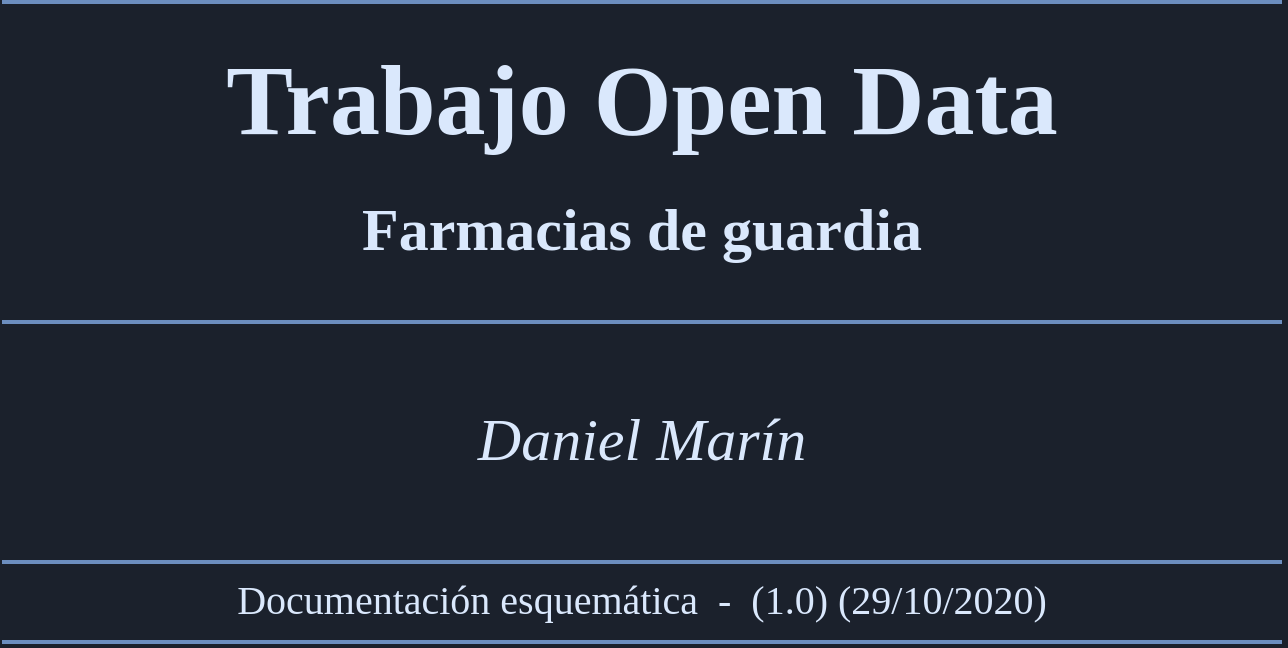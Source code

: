 <mxfile version="13.7.9" type="device" pages="9"><diagram id="Rt58TJAmEr9AY_Mbsos4" name="1-Portada"><mxGraphModel dx="842" dy="482" grid="1" gridSize="10" guides="1" tooltips="1" connect="1" arrows="1" fold="1" page="1" pageScale="1" pageWidth="800" pageHeight="480" background="#1B212C" math="0" shadow="0"><root><mxCell id="0"/><mxCell id="1" parent="0"/><mxCell id="uUo_8_Y-Tcf3g88oc2OB-2" value="Trabajo Open Data" style="text;html=1;strokeColor=none;fillColor=none;align=center;verticalAlign=middle;whiteSpace=wrap;rounded=0;fontSize=50;fontFamily=Roboto Mono;fontStyle=1;spacingBottom=4;spacingTop=0;fontColor=#DAE8FC;" parent="1" vertex="1"><mxGeometry x="80" y="110" width="640" height="40" as="geometry"/></mxCell><mxCell id="uUo_8_Y-Tcf3g88oc2OB-3" value="Farmacias de guardia" style="text;html=1;strokeColor=none;fillColor=none;align=center;verticalAlign=middle;whiteSpace=wrap;rounded=0;fontSize=30;fontFamily=Roboto Mono;fontStyle=1;spacingBottom=4;spacingTop=0;fontColor=#DAE8FC;" parent="1" vertex="1"><mxGeometry x="80" y="180" width="640" height="30" as="geometry"/></mxCell><mxCell id="uUo_8_Y-Tcf3g88oc2OB-4" value="Documentación esquemática&amp;nbsp; -&amp;nbsp; (1.0) (29/10/2020)" style="text;html=1;strokeColor=none;fillColor=none;align=center;verticalAlign=middle;whiteSpace=wrap;rounded=0;fontSize=20;fontFamily=Roboto Mono;fontStyle=0;spacingBottom=4;spacingTop=0;fontColor=#DAE8FC;" parent="1" vertex="1"><mxGeometry x="80" y="370" width="640" height="20" as="geometry"/></mxCell><mxCell id="uUo_8_Y-Tcf3g88oc2OB-5" value="Daniel Marín" style="text;html=1;strokeColor=none;fillColor=none;align=center;verticalAlign=middle;whiteSpace=wrap;rounded=0;fontSize=30;fontFamily=Roboto Mono;fontStyle=2;spacingBottom=4;spacingTop=0;fontColor=#DAE8FC;" parent="1" vertex="1"><mxGeometry x="80" y="280" width="640" height="40" as="geometry"/></mxCell><mxCell id="uUo_8_Y-Tcf3g88oc2OB-7" value="" style="endArrow=none;html=1;fontFamily=Roboto Mono;fontSize=30;fontColor=#FFFFFF;strokeWidth=2;verticalAlign=middle;spacingTop=0;spacingBottom=4;fillColor=#dae8fc;strokeColor=#6c8ebf;" parent="1" edge="1"><mxGeometry width="50" height="50" relative="1" as="geometry"><mxPoint x="720" y="360" as="sourcePoint"/><mxPoint x="80" y="360" as="targetPoint"/></mxGeometry></mxCell><mxCell id="uUo_8_Y-Tcf3g88oc2OB-8" value="" style="endArrow=none;html=1;fontFamily=Roboto Mono;fontSize=30;fontColor=#FFFFFF;strokeWidth=2;verticalAlign=middle;spacingTop=0;spacingBottom=4;fillColor=#dae8fc;strokeColor=#6c8ebf;" parent="1" edge="1"><mxGeometry width="50" height="50" relative="1" as="geometry"><mxPoint x="720" y="80" as="sourcePoint"/><mxPoint x="80" y="80" as="targetPoint"/></mxGeometry></mxCell><mxCell id="uUo_8_Y-Tcf3g88oc2OB-9" value="" style="endArrow=none;html=1;fontFamily=Roboto Mono;fontSize=30;fontColor=#FFFFFF;strokeWidth=2;verticalAlign=middle;spacingTop=0;spacingBottom=4;fillColor=#dae8fc;strokeColor=#6c8ebf;" parent="1" edge="1"><mxGeometry width="50" height="50" relative="1" as="geometry"><mxPoint x="720" y="400" as="sourcePoint"/><mxPoint x="80" y="400" as="targetPoint"/></mxGeometry></mxCell><mxCell id="uUo_8_Y-Tcf3g88oc2OB-10" value="" style="endArrow=none;html=1;fontFamily=Roboto Mono;fontSize=30;fontColor=#FFFFFF;strokeWidth=2;verticalAlign=middle;spacingTop=0;spacingBottom=4;fillColor=#dae8fc;strokeColor=#6c8ebf;" parent="1" edge="1"><mxGeometry width="50" height="50" relative="1" as="geometry"><mxPoint x="720" y="240" as="sourcePoint"/><mxPoint x="80" y="240" as="targetPoint"/></mxGeometry></mxCell></root></mxGraphModel></diagram><diagram name="2-Descripcion" id="LSstv_gLSWzHweTiONaY"><mxGraphModel dx="842" dy="482" grid="1" gridSize="10" guides="1" tooltips="1" connect="1" arrows="1" fold="1" page="1" pageScale="1" pageWidth="800" pageHeight="480" background="#1B212C" math="0" shadow="0"><root><mxCell id="CpaD3waYc7H3srdO2-6W-0"/><mxCell id="CpaD3waYc7H3srdO2-6W-1" parent="CpaD3waYc7H3srdO2-6W-0"/><mxCell id="CpaD3waYc7H3srdO2-6W-2" value="Descripción de la aplicación" style="text;html=1;strokeColor=none;fillColor=none;align=left;verticalAlign=middle;whiteSpace=wrap;rounded=0;fontSize=30;fontFamily=Roboto Mono;fontStyle=1;spacingBottom=2;spacingTop=0;spacingLeft=-2;fontColor=#DAE8FC;" parent="CpaD3waYc7H3srdO2-6W-1" vertex="1"><mxGeometry x="60" y="60" width="680" height="20" as="geometry"/></mxCell><mxCell id="CpaD3waYc7H3srdO2-6W-7" value="" style="endArrow=none;html=1;fontFamily=Roboto Mono;fontSize=30;fontColor=#FFFFFF;strokeColor=#6c8ebf;strokeWidth=2;verticalAlign=middle;spacingTop=0;spacingBottom=4;fillColor=#dae8fc;" parent="CpaD3waYc7H3srdO2-6W-1" edge="1"><mxGeometry width="50" height="50" relative="1" as="geometry"><mxPoint x="760" y="40" as="sourcePoint"/><mxPoint x="40" y="40" as="targetPoint"/></mxGeometry></mxCell><mxCell id="CpaD3waYc7H3srdO2-6W-10" value="" style="endArrow=none;html=1;fontFamily=Roboto Mono;fontSize=30;fontColor=#FFFFFF;strokeColor=#6c8ebf;strokeWidth=2;verticalAlign=middle;spacingTop=0;spacingBottom=4;fillColor=#dae8fc;" parent="CpaD3waYc7H3srdO2-6W-1" edge="1"><mxGeometry width="50" height="50" relative="1" as="geometry"><mxPoint x="760" y="100" as="sourcePoint"/><mxPoint x="40" y="100" as="targetPoint"/></mxGeometry></mxCell><mxCell id="FjEIYMfM6g1ZuQL80pdO-0" value="" style="endArrow=none;html=1;fontFamily=Roboto Mono;fontSize=30;fontColor=#FFFFFF;strokeColor=#6c8ebf;strokeWidth=2;verticalAlign=middle;spacingTop=0;spacingBottom=4;fillColor=#dae8fc;" parent="CpaD3waYc7H3srdO2-6W-1" edge="1"><mxGeometry width="50" height="50" relative="1" as="geometry"><mxPoint x="760" y="440" as="sourcePoint"/><mxPoint x="40.0" y="440" as="targetPoint"/></mxGeometry></mxCell><mxCell id="FjEIYMfM6g1ZuQL80pdO-1" value="&lt;div style=&quot;font-size: 12px&quot;&gt;&lt;div style=&quot;text-align: justify ; font-size: 12px&quot;&gt;&lt;span style=&quot;font-size: 12px&quot;&gt;Al abrirse, comprueba si dispone de conexión a internet. De ser así, descarga la información más reciente sobre las farmacias de guardia. Si no, informa al usuario de cuántos días en el futuro puede consultar farmacias de guardia, determinados por la antigüedad de la información actual (pudiendo estar tan desactualizada que no dispone de información para mostrar. En este caso, la aplicación se cerrará ya que no podría cumplir su función principal).&lt;/span&gt;&lt;/div&gt;&lt;div style=&quot;text-align: justify ; font-size: 12px&quot;&gt;&lt;span style=&quot;font-size: 12px&quot;&gt;&lt;br&gt;&lt;/span&gt;&lt;/div&gt;&lt;div style=&quot;text-align: justify ; font-size: 12px&quot;&gt;&lt;span style=&quot;font-size: 12px&quot;&gt;Después&amp;nbsp;&lt;/span&gt;&lt;span&gt;se abrirá la pantalla del mapa en la que se mostrarán las farmacias de guardia cercanas a la ubicación del usuario.&amp;nbsp;&lt;/span&gt;&lt;span&gt;Si se selecciona una farmacia en el mapa, se mostrará la información completa de ésta.&amp;nbsp;&lt;/span&gt;&lt;span&gt;Si se prefiere visualizar la información en forma de lista, existe una pantalla que muestra de esta forma las farmacias de guardia, pudiendo filtrarlas de diferentes formas.&lt;/span&gt;&lt;/div&gt;&lt;div style=&quot;text-align: justify ; font-size: 12px&quot;&gt;&lt;span&gt;&lt;br&gt;&lt;/span&gt;&lt;/div&gt;&lt;div style=&quot;text-align: justify ; font-size: 12px&quot;&gt;&lt;span&gt;Por último, con el fin de permitirle al usuario personalizar su experiencia con la app, existe una pantalla de configuración con distintas opciones a modificar e información acerca de la propia aplicación.&lt;/span&gt;&lt;/div&gt;&lt;div style=&quot;text-align: justify ; font-size: 12px&quot;&gt;&lt;span&gt;&lt;br&gt;&lt;/span&gt;&lt;/div&gt;&lt;div style=&quot;text-align: justify ; font-size: 12px&quot;&gt;&lt;span&gt;Para navegar entre estas 3 pantallas principales, siempre visible en la parte inferior de la pantalla tendremos un BottomNavigationBar.&lt;/span&gt;&lt;/div&gt;&lt;/div&gt;" style="text;html=1;strokeColor=none;fillColor=none;align=left;verticalAlign=middle;whiteSpace=wrap;rounded=0;fontFamily=Roboto Mono;fontSize=12;spacingLeft=-2;spacingBottom=2;fontColor=#DAE8FC;" parent="CpaD3waYc7H3srdO2-6W-1" vertex="1"><mxGeometry x="60" y="170" width="680" height="250" as="geometry"/></mxCell><mxCell id="_eL0yPmDweAfsKrwYc4a-1" value="&lt;span style=&quot;font-family: &amp;#34;roboto mono&amp;#34; ; font-size: 16px&quot;&gt;La aplicación permite consultar las farmacias de guardia de Navarra que estén disponibles los próximos ~10 días.&lt;/span&gt;" style="text;html=1;strokeColor=none;fillColor=none;align=left;verticalAlign=middle;whiteSpace=wrap;rounded=0;fontSize=16;fontStyle=1;spacingBottom=4;spacingLeft=-2;fontColor=#DAE8FC;" parent="CpaD3waYc7H3srdO2-6W-1" vertex="1"><mxGeometry x="60" y="120" width="680" height="30" as="geometry"/></mxCell></root></mxGraphModel></diagram><diagram name="3-EsquemaPantallas" id="3DKWtdd1D_IiAPeME6LT"><mxGraphModel dx="842" dy="482" grid="1" gridSize="10" guides="1" tooltips="1" connect="1" arrows="1" fold="1" page="1" pageScale="1" pageWidth="800" pageHeight="480" background="#1B212C" math="0" shadow="0"><root><mxCell id="O5ZaHEtdW9yRjsxb2z1a-0"/><mxCell id="O5ZaHEtdW9yRjsxb2z1a-1" parent="O5ZaHEtdW9yRjsxb2z1a-0"/><mxCell id="O5ZaHEtdW9yRjsxb2z1a-2" value="Esquema de las pantallas" style="text;html=1;strokeColor=none;fillColor=none;align=left;verticalAlign=middle;whiteSpace=wrap;rounded=0;fontSize=30;fontFamily=Roboto Mono;fontStyle=1;spacingBottom=2;spacingTop=0;spacingLeft=-2;fontColor=#DAE8FC;" parent="O5ZaHEtdW9yRjsxb2z1a-1" vertex="1"><mxGeometry x="60" y="60" width="680" height="20" as="geometry"/></mxCell><mxCell id="O5ZaHEtdW9yRjsxb2z1a-3" value="" style="endArrow=none;html=1;fontFamily=Roboto Mono;fontSize=30;fontColor=#FFFFFF;strokeColor=#6c8ebf;strokeWidth=2;verticalAlign=middle;spacingTop=0;spacingBottom=2;fillColor=#dae8fc;" parent="O5ZaHEtdW9yRjsxb2z1a-1" edge="1"><mxGeometry width="50" height="50" relative="1" as="geometry"><mxPoint x="760" y="40" as="sourcePoint"/><mxPoint x="40" y="40" as="targetPoint"/></mxGeometry></mxCell><mxCell id="O5ZaHEtdW9yRjsxb2z1a-4" value="" style="endArrow=none;html=1;fontFamily=Roboto Mono;fontSize=30;fontColor=#FFFFFF;strokeColor=#6c8ebf;strokeWidth=2;verticalAlign=middle;spacingTop=0;spacingBottom=2;fillColor=#dae8fc;" parent="O5ZaHEtdW9yRjsxb2z1a-1" edge="1"><mxGeometry width="50" height="50" relative="1" as="geometry"><mxPoint x="760" y="100" as="sourcePoint"/><mxPoint x="40" y="100" as="targetPoint"/></mxGeometry></mxCell><mxCell id="O5ZaHEtdW9yRjsxb2z1a-5" value="" style="endArrow=none;html=1;fontFamily=Roboto Mono;fontSize=30;fontColor=#FFFFFF;strokeColor=#6c8ebf;strokeWidth=2;verticalAlign=middle;spacingTop=0;spacingBottom=2;fillColor=#dae8fc;" parent="O5ZaHEtdW9yRjsxb2z1a-1" edge="1"><mxGeometry width="50" height="50" relative="1" as="geometry"><mxPoint x="760" y="440" as="sourcePoint"/><mxPoint x="40.0" y="440" as="targetPoint"/></mxGeometry></mxCell><mxCell id="zDD4igB7XEiyp-L2l_qX-1" value="&lt;span style=&quot;font-size: 14px;&quot;&gt;Pantalla&lt;br style=&quot;font-size: 14px;&quot;&gt;de carga&lt;/span&gt;" style="rounded=1;whiteSpace=wrap;html=1;fontFamily=Roboto Mono;fontSize=14;align=center;strokeColor=#6c8ebf;spacingBottom=2;fontStyle=1;fillColor=#dae8fc;" parent="O5ZaHEtdW9yRjsxb2z1a-1" vertex="1"><mxGeometry x="65" y="120" width="110" height="40" as="geometry"/></mxCell><mxCell id="MdJvCIsbwY8KBGDnJhjF-0" value="" style="rounded=0;whiteSpace=wrap;html=1;fontFamily=Roboto Mono;fontSize=16;align=center;strokeColor=#6c8ebf;fillColor=#dae8fc;spacingBottom=2;" parent="O5ZaHEtdW9yRjsxb2z1a-1" vertex="1"><mxGeometry x="70" y="200" width="100" height="200" as="geometry"/></mxCell><mxCell id="O5ZaHEtdW9yRjsxb2z1a-8" value="" style="verticalLabelPosition=bottom;verticalAlign=top;html=1;shadow=0;dashed=0;strokeWidth=1;shape=mxgraph.android.phone2;fontFamily=Roboto Mono;fontSize=18;fontColor=#FFFFFF;align=left;strokeColor=#808080;spacingBottom=2;" parent="O5ZaHEtdW9yRjsxb2z1a-1" vertex="1"><mxGeometry x="65" y="180" width="110" height="240" as="geometry"/></mxCell><mxCell id="MdJvCIsbwY8KBGDnJhjF-3" value="AlertDialog" style="rounded=1;whiteSpace=wrap;html=1;fontFamily=Roboto Mono;fontSize=14;align=center;strokeColor=#6c8ebf;spacingBottom=2;fontStyle=1;fillColor=#dae8fc;" parent="O5ZaHEtdW9yRjsxb2z1a-1" vertex="1"><mxGeometry x="205" y="120" width="110" height="40" as="geometry"/></mxCell><mxCell id="MdJvCIsbwY8KBGDnJhjF-4" value="" style="rounded=0;whiteSpace=wrap;html=1;fontFamily=Roboto Mono;fontSize=16;align=center;strokeColor=#6c8ebf;fillColor=#dae8fc;spacingBottom=2;" parent="O5ZaHEtdW9yRjsxb2z1a-1" vertex="1"><mxGeometry x="210" y="200" width="100" height="200" as="geometry"/></mxCell><mxCell id="MdJvCIsbwY8KBGDnJhjF-5" value="" style="verticalLabelPosition=bottom;verticalAlign=top;html=1;shadow=0;dashed=0;strokeWidth=1;shape=mxgraph.android.phone2;fontFamily=Roboto Mono;fontSize=18;fontColor=#FFFFFF;align=left;strokeColor=#808080;spacingBottom=2;" parent="O5ZaHEtdW9yRjsxb2z1a-1" vertex="1"><mxGeometry x="205" y="180" width="110" height="240" as="geometry"/></mxCell><mxCell id="MdJvCIsbwY8KBGDnJhjF-11" value="" style="rounded=0;whiteSpace=wrap;html=1;fontFamily=Roboto Mono;fontSize=16;align=center;strokeColor=#6c8ebf;fillColor=#dae8fc;spacingBottom=2;" parent="O5ZaHEtdW9yRjsxb2z1a-1" vertex="1"><mxGeometry x="350" y="200" width="100" height="200" as="geometry"/></mxCell><mxCell id="MdJvCIsbwY8KBGDnJhjF-12" value="" style="verticalLabelPosition=bottom;verticalAlign=top;html=1;shadow=0;dashed=0;strokeWidth=1;shape=mxgraph.android.phone2;fontFamily=Roboto Mono;fontSize=18;fontColor=#FFFFFF;align=left;strokeColor=#808080;spacingBottom=2;" parent="O5ZaHEtdW9yRjsxb2z1a-1" vertex="1"><mxGeometry x="345" y="180" width="110" height="240" as="geometry"/></mxCell><mxCell id="x6QZg6mtHLvn-z44j_rD-3" value="" style="rounded=0;whiteSpace=wrap;html=1;fontFamily=Roboto Mono;fontSize=16;align=center;strokeColor=#6c8ebf;fillColor=#dae8fc;spacingBottom=2;" parent="O5ZaHEtdW9yRjsxb2z1a-1" vertex="1"><mxGeometry x="490" y="200" width="100" height="200" as="geometry"/></mxCell><mxCell id="x6QZg6mtHLvn-z44j_rD-4" value="" style="verticalLabelPosition=bottom;verticalAlign=top;html=1;shadow=0;dashed=0;strokeWidth=1;shape=mxgraph.android.phone2;fontFamily=Roboto Mono;fontSize=18;fontColor=#FFFFFF;align=left;strokeColor=#808080;spacingBottom=2;" parent="O5ZaHEtdW9yRjsxb2z1a-1" vertex="1"><mxGeometry x="485" y="180" width="110" height="240" as="geometry"/></mxCell><mxCell id="x6QZg6mtHLvn-z44j_rD-8" value="Título App" style="rounded=0;whiteSpace=wrap;html=1;strokeColor=#006EAF;fillColor=#1ba1e2;fontFamily=Roboto Mono;fontSize=10;fontColor=#ffffff;align=center;spacingBottom=2;" parent="O5ZaHEtdW9yRjsxb2z1a-1" vertex="1"><mxGeometry x="490" y="200" width="100" height="20" as="geometry"/></mxCell><mxCell id="x6QZg6mtHLvn-z44j_rD-9" value="Filtros" style="rounded=0;whiteSpace=wrap;html=1;strokeColor=#006EAF;fillColor=#1ba1e2;fontFamily=Roboto Mono;fontSize=8;fontColor=#ffffff;align=center;spacingBottom=0;" parent="O5ZaHEtdW9yRjsxb2z1a-1" vertex="1"><mxGeometry x="490" y="220" width="100" height="10" as="geometry"/></mxCell><mxCell id="x6QZg6mtHLvn-z44j_rD-27" value="&lt;div style=&quot;font-size: 8px;&quot;&gt;&lt;b style=&quot;font-size: 8px;&quot;&gt;L&amp;nbsp;&lt;/b&gt;= Lista&lt;/div&gt;&lt;div style=&quot;font-size: 8px;&quot;&gt;&lt;b style=&quot;font-size: 8px;&quot;&gt;M&amp;nbsp;&lt;/b&gt;= Mapa&lt;/div&gt;&lt;div style=&quot;font-size: 8px;&quot;&gt;&lt;b style=&quot;font-size: 8px;&quot;&gt;A&amp;nbsp;&lt;/b&gt;= Ajustes&lt;/div&gt;" style="rounded=1;whiteSpace=wrap;html=1;fontFamily=Roboto Mono;fontSize=8;align=left;strokeColor=#6c8ebf;spacingBottom=2;fontStyle=0;spacingLeft=7;fillColor=#dae8fc;" parent="O5ZaHEtdW9yRjsxb2z1a-1" vertex="1"><mxGeometry x="680" y="50" width="70" height="40" as="geometry"/></mxCell><mxCell id="x6QZg6mtHLvn-z44j_rD-28" value="Mapa" style="rounded=1;whiteSpace=wrap;html=1;fontFamily=Roboto Mono;fontSize=14;align=center;strokeColor=#6c8ebf;spacingBottom=2;fontStyle=1;fillColor=#dae8fc;" parent="O5ZaHEtdW9yRjsxb2z1a-1" vertex="1"><mxGeometry x="345" y="120" width="110" height="40" as="geometry"/></mxCell><mxCell id="x6QZg6mtHLvn-z44j_rD-29" value="Lista" style="rounded=1;whiteSpace=wrap;html=1;fontFamily=Roboto Mono;fontSize=14;align=center;strokeColor=#6c8ebf;spacingBottom=2;fontStyle=1;fillColor=#dae8fc;" parent="O5ZaHEtdW9yRjsxb2z1a-1" vertex="1"><mxGeometry x="485" y="120" width="110" height="40" as="geometry"/></mxCell><mxCell id="x6QZg6mtHLvn-z44j_rD-30" value="Ajustes" style="rounded=1;whiteSpace=wrap;html=1;fontFamily=Roboto Mono;fontSize=14;align=center;strokeColor=#6c8ebf;spacingBottom=2;fontStyle=1;fillColor=#dae8fc;" parent="O5ZaHEtdW9yRjsxb2z1a-1" vertex="1"><mxGeometry x="625" y="120" width="110" height="40" as="geometry"/></mxCell><mxCell id="x6QZg6mtHLvn-z44j_rD-31" value="" style="group;spacingBottom=2;fontFamily=Roboto Mono;" parent="O5ZaHEtdW9yRjsxb2z1a-1" vertex="1" connectable="0"><mxGeometry x="85" y="250" width="70" height="65" as="geometry"/></mxCell><mxCell id="MdJvCIsbwY8KBGDnJhjF-1" value="Logo" style="ellipse;whiteSpace=wrap;html=1;aspect=fixed;strokeColor=#006EAF;fontFamily=Roboto Mono;fontSize=10;align=center;fillColor=#1ba1e2;fontColor=#ffffff;spacingBottom=2;" parent="x6QZg6mtHLvn-z44j_rD-31" vertex="1"><mxGeometry x="15" width="40" height="40" as="geometry"/></mxCell><mxCell id="MdJvCIsbwY8KBGDnJhjF-2" value="Título" style="rounded=1;whiteSpace=wrap;html=1;strokeColor=#006EAF;fontFamily=Roboto Mono;fontSize=10;fontColor=#ffffff;align=center;fillColor=#1ba1e2;spacingBottom=2;" parent="x6QZg6mtHLvn-z44j_rD-31" vertex="1"><mxGeometry y="50" width="70" height="15" as="geometry"/></mxCell><mxCell id="x6QZg6mtHLvn-z44j_rD-32" value="" style="group;spacingBottom=2;fontFamily=Roboto Mono;" parent="O5ZaHEtdW9yRjsxb2z1a-1" vertex="1" connectable="0"><mxGeometry x="225" y="260" width="70" height="65" as="geometry"/></mxCell><mxCell id="MdJvCIsbwY8KBGDnJhjF-6" value="Logo" style="ellipse;whiteSpace=wrap;html=1;aspect=fixed;strokeColor=#006EAF;fontFamily=Roboto Mono;fontSize=10;align=center;fillColor=#1ba1e2;fontColor=#ffffff;spacingBottom=2;" parent="x6QZg6mtHLvn-z44j_rD-32" vertex="1"><mxGeometry x="15" width="40" height="40" as="geometry"/></mxCell><mxCell id="MdJvCIsbwY8KBGDnJhjF-7" value="Título" style="rounded=1;whiteSpace=wrap;html=1;strokeColor=#006EAF;fontFamily=Roboto Mono;fontSize=10;fontColor=#ffffff;align=center;fillColor=#1ba1e2;spacingBottom=2;" parent="x6QZg6mtHLvn-z44j_rD-32" vertex="1"><mxGeometry y="50" width="70" height="15" as="geometry"/></mxCell><mxCell id="MdJvCIsbwY8KBGDnJhjF-9" value="" style="rounded=0;whiteSpace=wrap;html=1;fontFamily=Roboto Mono;fontSize=16;align=center;opacity=25;strokeColor=none;fillColor=#000000;spacingBottom=2;" parent="O5ZaHEtdW9yRjsxb2z1a-1" vertex="1"><mxGeometry x="210" y="200" width="100" height="200" as="geometry"/></mxCell><mxCell id="MdJvCIsbwY8KBGDnJhjF-8" value="AlertDialog&lt;br&gt;&amp;nbsp;" style="rounded=0;whiteSpace=wrap;html=1;strokeColor=#006EAF;fontFamily=Roboto Mono;fontSize=10;fontColor=#ffffff;align=center;fillColor=#1ba1e2;opacity=90;spacingBottom=7;" parent="O5ZaHEtdW9yRjsxb2z1a-1" vertex="1"><mxGeometry x="220" y="270" width="80" height="45" as="geometry"/></mxCell><mxCell id="Dpr-KhjcbTbIXFxd3I-B-7" value="" style="group;fontFamily=Roboto Mono;spacingBottom=2;" parent="O5ZaHEtdW9yRjsxb2z1a-1" vertex="1" connectable="0"><mxGeometry x="495" y="235" width="90" height="35" as="geometry"/></mxCell><mxCell id="Dpr-KhjcbTbIXFxd3I-B-0" value="" style="rounded=1;whiteSpace=wrap;html=1;strokeColor=#006EAF;fillColor=#1ba1e2;fontFamily=Roboto Mono;fontSize=10;fontColor=#ffffff;align=center;spacingBottom=2;" parent="Dpr-KhjcbTbIXFxd3I-B-7" vertex="1"><mxGeometry width="90" height="35" as="geometry"/></mxCell><mxCell id="Dpr-KhjcbTbIXFxd3I-B-1" value="Nombre" style="text;html=1;strokeColor=none;fillColor=none;align=left;verticalAlign=middle;whiteSpace=wrap;rounded=0;fontFamily=Roboto Mono;fontSize=10;opacity=90;spacingBottom=2;spacingLeft=2;fontStyle=1" parent="Dpr-KhjcbTbIXFxd3I-B-7" vertex="1"><mxGeometry y="2.5" width="55" height="10" as="geometry"/></mxCell><mxCell id="Dpr-KhjcbTbIXFxd3I-B-2" value="" style="dashed=0;outlineConnect=0;html=1;align=center;labelPosition=center;verticalLabelPosition=bottom;verticalAlign=top;shape=mxgraph.weblogos.phone;strokeColor=#005700;rounded=1;fontFamily=Roboto Mono;fontSize=14;opacity=90;fillColor=#008a00;aspect=fixed;spacingBottom=2;fontColor=#ffffff;" parent="Dpr-KhjcbTbIXFxd3I-B-7" vertex="1"><mxGeometry x="57.5" y="12.5" width="10" height="10" as="geometry"/></mxCell><mxCell id="Dpr-KhjcbTbIXFxd3I-B-4" value="Dirección" style="text;html=1;strokeColor=none;fillColor=none;align=left;verticalAlign=middle;whiteSpace=wrap;rounded=0;fontFamily=Roboto Mono;fontSize=8;opacity=90;spacingBottom=2;spacingLeft=2;" parent="Dpr-KhjcbTbIXFxd3I-B-7" vertex="1"><mxGeometry y="12.5" width="55" height="10" as="geometry"/></mxCell><mxCell id="Dpr-KhjcbTbIXFxd3I-B-5" value="Horario" style="text;html=1;strokeColor=none;fillColor=none;align=left;verticalAlign=middle;whiteSpace=wrap;rounded=0;fontFamily=Roboto Mono;fontSize=8;opacity=90;spacingBottom=2;spacingLeft=2;" parent="Dpr-KhjcbTbIXFxd3I-B-7" vertex="1"><mxGeometry y="22.5" width="55" height="10" as="geometry"/></mxCell><mxCell id="Dpr-KhjcbTbIXFxd3I-B-6" value="" style="html=1;verticalLabelPosition=bottom;align=center;labelBackgroundColor=#ffffff;verticalAlign=top;strokeWidth=1;shadow=0;dashed=0;shape=mxgraph.ios7.icons.location;rounded=1;fontFamily=Roboto Mono;fontSize=8;opacity=90;aspect=fixed;fillColor=#e51400;spacingBottom=2;fontColor=#ffffff;" parent="Dpr-KhjcbTbIXFxd3I-B-7" vertex="1"><mxGeometry x="74.17" y="12.5" width="8.33" height="10" as="geometry"/></mxCell><mxCell id="Dpr-KhjcbTbIXFxd3I-B-8" value="" style="group;fontFamily=Roboto Mono;spacingBottom=2;" parent="O5ZaHEtdW9yRjsxb2z1a-1" vertex="1" connectable="0"><mxGeometry x="495" y="275" width="90" height="35" as="geometry"/></mxCell><mxCell id="Dpr-KhjcbTbIXFxd3I-B-9" value="" style="rounded=1;whiteSpace=wrap;html=1;strokeColor=#006EAF;fillColor=#1ba1e2;fontFamily=Roboto Mono;fontSize=10;fontColor=#ffffff;align=center;spacingBottom=2;" parent="Dpr-KhjcbTbIXFxd3I-B-8" vertex="1"><mxGeometry width="90" height="35" as="geometry"/></mxCell><mxCell id="Dpr-KhjcbTbIXFxd3I-B-10" value="Nombre" style="text;html=1;strokeColor=none;fillColor=none;align=left;verticalAlign=middle;whiteSpace=wrap;rounded=0;fontFamily=Roboto Mono;fontSize=10;opacity=90;spacingBottom=2;spacingLeft=2;fontStyle=1" parent="Dpr-KhjcbTbIXFxd3I-B-8" vertex="1"><mxGeometry y="2.5" width="55" height="10" as="geometry"/></mxCell><mxCell id="Dpr-KhjcbTbIXFxd3I-B-11" value="" style="dashed=0;outlineConnect=0;html=1;align=center;labelPosition=center;verticalLabelPosition=bottom;verticalAlign=top;shape=mxgraph.weblogos.phone;strokeColor=#005700;rounded=1;fontFamily=Roboto Mono;fontSize=14;opacity=90;fillColor=#008a00;aspect=fixed;spacingBottom=2;fontColor=#ffffff;" parent="Dpr-KhjcbTbIXFxd3I-B-8" vertex="1"><mxGeometry x="57.5" y="12.5" width="10" height="10" as="geometry"/></mxCell><mxCell id="Dpr-KhjcbTbIXFxd3I-B-12" value="Dirección" style="text;html=1;strokeColor=none;fillColor=none;align=left;verticalAlign=middle;whiteSpace=wrap;rounded=0;fontFamily=Roboto Mono;fontSize=8;opacity=90;spacingBottom=2;spacingLeft=2;" parent="Dpr-KhjcbTbIXFxd3I-B-8" vertex="1"><mxGeometry y="12.5" width="55" height="10" as="geometry"/></mxCell><mxCell id="Dpr-KhjcbTbIXFxd3I-B-13" value="Horario" style="text;html=1;strokeColor=none;fillColor=none;align=left;verticalAlign=middle;whiteSpace=wrap;rounded=0;fontFamily=Roboto Mono;fontSize=8;opacity=90;spacingBottom=2;spacingLeft=2;" parent="Dpr-KhjcbTbIXFxd3I-B-8" vertex="1"><mxGeometry y="22.5" width="55" height="10" as="geometry"/></mxCell><mxCell id="Dpr-KhjcbTbIXFxd3I-B-14" value="" style="html=1;verticalLabelPosition=bottom;align=center;labelBackgroundColor=#ffffff;verticalAlign=top;strokeWidth=1;shadow=0;dashed=0;shape=mxgraph.ios7.icons.location;rounded=1;fontFamily=Roboto Mono;fontSize=8;opacity=90;aspect=fixed;fillColor=#e51400;spacingBottom=2;fontColor=#ffffff;" parent="Dpr-KhjcbTbIXFxd3I-B-8" vertex="1"><mxGeometry x="74.17" y="12.5" width="8.33" height="10" as="geometry"/></mxCell><mxCell id="Dpr-KhjcbTbIXFxd3I-B-15" value="" style="group;fontFamily=Roboto Mono;spacingBottom=2;" parent="O5ZaHEtdW9yRjsxb2z1a-1" vertex="1" connectable="0"><mxGeometry x="495" y="315" width="90" height="35" as="geometry"/></mxCell><mxCell id="Dpr-KhjcbTbIXFxd3I-B-16" value="" style="rounded=1;whiteSpace=wrap;html=1;strokeColor=#006EAF;fillColor=#1ba1e2;fontFamily=Roboto Mono;fontSize=10;fontColor=#ffffff;align=center;spacingBottom=2;" parent="Dpr-KhjcbTbIXFxd3I-B-15" vertex="1"><mxGeometry width="90" height="35" as="geometry"/></mxCell><mxCell id="Dpr-KhjcbTbIXFxd3I-B-17" value="Nombre" style="text;html=1;strokeColor=none;fillColor=none;align=left;verticalAlign=middle;whiteSpace=wrap;rounded=0;fontFamily=Roboto Mono;fontSize=10;opacity=90;spacingBottom=2;spacingLeft=2;fontStyle=1" parent="Dpr-KhjcbTbIXFxd3I-B-15" vertex="1"><mxGeometry y="2.5" width="55" height="10" as="geometry"/></mxCell><mxCell id="Dpr-KhjcbTbIXFxd3I-B-18" value="" style="dashed=0;outlineConnect=0;html=1;align=center;labelPosition=center;verticalLabelPosition=bottom;verticalAlign=top;shape=mxgraph.weblogos.phone;strokeColor=#005700;rounded=1;fontFamily=Roboto Mono;fontSize=14;opacity=90;fillColor=#008a00;aspect=fixed;spacingBottom=2;fontColor=#ffffff;" parent="Dpr-KhjcbTbIXFxd3I-B-15" vertex="1"><mxGeometry x="57.5" y="12.5" width="10" height="10" as="geometry"/></mxCell><mxCell id="Dpr-KhjcbTbIXFxd3I-B-19" value="Dirección" style="text;html=1;strokeColor=none;fillColor=none;align=left;verticalAlign=middle;whiteSpace=wrap;rounded=0;fontFamily=Roboto Mono;fontSize=8;opacity=90;spacingBottom=2;spacingLeft=2;" parent="Dpr-KhjcbTbIXFxd3I-B-15" vertex="1"><mxGeometry y="12.5" width="55" height="10" as="geometry"/></mxCell><mxCell id="Dpr-KhjcbTbIXFxd3I-B-20" value="Horario" style="text;html=1;strokeColor=none;fillColor=none;align=left;verticalAlign=middle;whiteSpace=wrap;rounded=0;fontFamily=Roboto Mono;fontSize=8;opacity=90;spacingBottom=2;spacingLeft=2;" parent="Dpr-KhjcbTbIXFxd3I-B-15" vertex="1"><mxGeometry y="22.5" width="55" height="10" as="geometry"/></mxCell><mxCell id="Dpr-KhjcbTbIXFxd3I-B-21" value="" style="html=1;verticalLabelPosition=bottom;align=center;labelBackgroundColor=#ffffff;verticalAlign=top;strokeWidth=1;shadow=0;dashed=0;shape=mxgraph.ios7.icons.location;rounded=1;fontFamily=Roboto Mono;fontSize=8;opacity=90;aspect=fixed;fillColor=#e51400;spacingBottom=2;fontColor=#ffffff;" parent="Dpr-KhjcbTbIXFxd3I-B-15" vertex="1"><mxGeometry x="74.17" y="12.5" width="8.33" height="10" as="geometry"/></mxCell><mxCell id="Dpr-KhjcbTbIXFxd3I-B-22" value="" style="group;fontFamily=Roboto Mono;spacingBottom=2;" parent="O5ZaHEtdW9yRjsxb2z1a-1" vertex="1" connectable="0"><mxGeometry x="495" y="355" width="90" height="35" as="geometry"/></mxCell><mxCell id="Dpr-KhjcbTbIXFxd3I-B-23" value="" style="rounded=1;whiteSpace=wrap;html=1;strokeColor=#006EAF;fillColor=#1ba1e2;fontFamily=Roboto Mono;fontSize=10;fontColor=#ffffff;align=center;spacingBottom=2;" parent="Dpr-KhjcbTbIXFxd3I-B-22" vertex="1"><mxGeometry width="90" height="35" as="geometry"/></mxCell><mxCell id="Dpr-KhjcbTbIXFxd3I-B-24" value="Nombre" style="text;html=1;strokeColor=none;fillColor=none;align=left;verticalAlign=middle;whiteSpace=wrap;rounded=0;fontFamily=Roboto Mono;fontSize=10;opacity=90;spacingBottom=2;spacingLeft=2;fontStyle=1" parent="Dpr-KhjcbTbIXFxd3I-B-22" vertex="1"><mxGeometry y="2.5" width="55" height="10" as="geometry"/></mxCell><mxCell id="Dpr-KhjcbTbIXFxd3I-B-25" value="" style="dashed=0;outlineConnect=0;html=1;align=center;labelPosition=center;verticalLabelPosition=bottom;verticalAlign=top;shape=mxgraph.weblogos.phone;strokeColor=#005700;rounded=1;fontFamily=Roboto Mono;fontSize=14;opacity=90;fillColor=#008a00;aspect=fixed;spacingBottom=2;fontColor=#ffffff;" parent="Dpr-KhjcbTbIXFxd3I-B-22" vertex="1"><mxGeometry x="57.5" y="12.5" width="10" height="10" as="geometry"/></mxCell><mxCell id="Dpr-KhjcbTbIXFxd3I-B-26" value="Dirección" style="text;html=1;strokeColor=none;fillColor=none;align=left;verticalAlign=middle;whiteSpace=wrap;rounded=0;fontFamily=Roboto Mono;fontSize=8;opacity=90;spacingBottom=2;spacingLeft=2;" parent="Dpr-KhjcbTbIXFxd3I-B-22" vertex="1"><mxGeometry y="12.5" width="55" height="10" as="geometry"/></mxCell><mxCell id="Dpr-KhjcbTbIXFxd3I-B-28" value="" style="html=1;verticalLabelPosition=bottom;align=center;labelBackgroundColor=#ffffff;verticalAlign=top;strokeWidth=1;shadow=0;dashed=0;shape=mxgraph.ios7.icons.location;rounded=1;fontFamily=Roboto Mono;fontSize=8;opacity=90;aspect=fixed;fillColor=#e51400;spacingBottom=2;fontColor=#ffffff;" parent="Dpr-KhjcbTbIXFxd3I-B-22" vertex="1"><mxGeometry x="74.17" y="12.5" width="8.33" height="10" as="geometry"/></mxCell><mxCell id="Dpr-KhjcbTbIXFxd3I-B-27" value="Horario" style="text;html=1;strokeColor=none;fillColor=none;align=left;verticalAlign=middle;whiteSpace=wrap;rounded=0;fontFamily=Roboto Mono;fontSize=8;opacity=90;spacingBottom=2;spacingLeft=2;" parent="Dpr-KhjcbTbIXFxd3I-B-22" vertex="1"><mxGeometry y="22.5" width="55" height="10" as="geometry"/></mxCell><mxCell id="x6QZg6mtHLvn-z44j_rD-5" value="" style="rounded=0;whiteSpace=wrap;html=1;strokeColor=#006EAF;fillColor=#1ba1e2;fontFamily=Roboto Mono;fontSize=10;fontColor=#ffffff;align=center;spacingBottom=2;" parent="O5ZaHEtdW9yRjsxb2z1a-1" vertex="1"><mxGeometry x="490" y="380" width="100" height="20" as="geometry"/></mxCell><mxCell id="x6QZg6mtHLvn-z44j_rD-6" value="L" style="rounded=0;whiteSpace=wrap;html=1;strokeColor=#82b366;fillColor=#d5e8d4;fontFamily=Roboto Mono;fontSize=10;align=center;fontStyle=1;spacingBottom=2;spacingLeft=-1;" parent="O5ZaHEtdW9yRjsxb2z1a-1" vertex="1"><mxGeometry x="502.5" y="382.5" width="15" height="15" as="geometry"/></mxCell><mxCell id="x6QZg6mtHLvn-z44j_rD-7" value="M" style="rounded=0;whiteSpace=wrap;html=1;strokeColor=#6c8ebf;fillColor=#dae8fc;fontFamily=Roboto Mono;fontSize=10;align=center;fontStyle=1;spacingBottom=2;spacingLeft=-1;" parent="O5ZaHEtdW9yRjsxb2z1a-1" vertex="1"><mxGeometry x="532.5" y="382.5" width="15" height="15" as="geometry"/></mxCell><mxCell id="x6QZg6mtHLvn-z44j_rD-12" value="A" style="rounded=0;whiteSpace=wrap;html=1;strokeColor=#6c8ebf;fillColor=#dae8fc;fontFamily=Roboto Mono;fontSize=10;align=center;fontStyle=1;spacingBottom=2;spacingLeft=-1;" parent="O5ZaHEtdW9yRjsxb2z1a-1" vertex="1"><mxGeometry x="562.5" y="382.5" width="15" height="15" as="geometry"/></mxCell><mxCell id="Dpr-KhjcbTbIXFxd3I-B-30" value="" style="verticalLabelPosition=bottom;verticalAlign=top;html=1;shadow=0;dashed=0;strokeWidth=1;shape=mxgraph.ios.iBgMap;strokeColor=#18211b;strokeColor2=#008cff;fillColor2=#96D1FF;rounded=1;fillColor=#FFFFFF;fontFamily=Roboto Mono;fontSize=8;opacity=90;align=left;spacingBottom=2;spacingTop=0;" parent="O5ZaHEtdW9yRjsxb2z1a-1" vertex="1"><mxGeometry x="350" y="230" width="100" height="150" as="geometry"/></mxCell><mxCell id="MdJvCIsbwY8KBGDnJhjF-15" value="" style="rounded=0;whiteSpace=wrap;html=1;strokeColor=#006EAF;fillColor=#1ba1e2;fontFamily=Roboto Mono;fontSize=10;fontColor=#ffffff;align=center;spacingBottom=2;" parent="O5ZaHEtdW9yRjsxb2z1a-1" vertex="1"><mxGeometry x="350" y="380" width="100" height="20" as="geometry"/></mxCell><mxCell id="MdJvCIsbwY8KBGDnJhjF-16" value="L" style="rounded=0;whiteSpace=wrap;html=1;strokeColor=#6c8ebf;fillColor=#dae8fc;fontFamily=Roboto Mono;fontSize=10;align=center;fontStyle=1;spacingBottom=2;spacingLeft=-1;" parent="O5ZaHEtdW9yRjsxb2z1a-1" vertex="1"><mxGeometry x="362.5" y="382.5" width="15" height="15" as="geometry"/></mxCell><mxCell id="MdJvCIsbwY8KBGDnJhjF-17" value="M" style="rounded=0;whiteSpace=wrap;html=1;strokeColor=#82b366;fillColor=#d5e8d4;fontFamily=Roboto Mono;fontSize=10;align=center;fontStyle=1;spacingBottom=2;spacingLeft=-1;" parent="O5ZaHEtdW9yRjsxb2z1a-1" vertex="1"><mxGeometry x="392.5" y="382.5" width="15" height="15" as="geometry"/></mxCell><mxCell id="x6QZg6mtHLvn-z44j_rD-1" value="A" style="rounded=0;whiteSpace=wrap;html=1;strokeColor=#6c8ebf;fillColor=#dae8fc;fontFamily=Roboto Mono;fontSize=10;align=center;fontStyle=1;spacingBottom=2;spacingLeft=-1;" parent="O5ZaHEtdW9yRjsxb2z1a-1" vertex="1"><mxGeometry x="422.5" y="382.5" width="15" height="15" as="geometry"/></mxCell><mxCell id="MdJvCIsbwY8KBGDnJhjF-18" value="Título App" style="rounded=0;whiteSpace=wrap;html=1;strokeColor=#006EAF;fillColor=#1ba1e2;fontFamily=Roboto Mono;fontSize=10;fontColor=#ffffff;align=center;spacingBottom=2;" parent="O5ZaHEtdW9yRjsxb2z1a-1" vertex="1"><mxGeometry x="350" y="200" width="100" height="20" as="geometry"/></mxCell><mxCell id="MdJvCIsbwY8KBGDnJhjF-21" value="Filtros" style="rounded=0;whiteSpace=wrap;html=1;strokeColor=#006EAF;fillColor=#1ba1e2;fontFamily=Roboto Mono;fontSize=8;fontColor=#ffffff;align=center;spacingBottom=0;" parent="O5ZaHEtdW9yRjsxb2z1a-1" vertex="1"><mxGeometry x="350" y="220" width="100" height="10" as="geometry"/></mxCell><mxCell id="x6QZg6mtHLvn-z44j_rD-14" value="" style="rounded=0;whiteSpace=wrap;html=1;fontFamily=Roboto Mono;fontSize=16;align=center;strokeColor=#6c8ebf;fillColor=#dae8fc;spacingBottom=2;" parent="O5ZaHEtdW9yRjsxb2z1a-1" vertex="1"><mxGeometry x="630" y="200" width="100" height="200" as="geometry"/></mxCell><mxCell id="x6QZg6mtHLvn-z44j_rD-15" value="" style="verticalLabelPosition=bottom;verticalAlign=top;html=1;shadow=0;dashed=0;strokeWidth=1;shape=mxgraph.android.phone2;fontFamily=Roboto Mono;fontSize=18;fontColor=#FFFFFF;align=left;strokeColor=#808080;spacingBottom=2;" parent="O5ZaHEtdW9yRjsxb2z1a-1" vertex="1"><mxGeometry x="625" y="180" width="110" height="240" as="geometry"/></mxCell><mxCell id="Dpr-KhjcbTbIXFxd3I-B-48" value="" style="rounded=1;whiteSpace=wrap;html=1;strokeColor=#006EAF;fillColor=#1ba1e2;fontFamily=Roboto Mono;fontSize=10;fontColor=#ffffff;align=center;spacingBottom=2;" parent="O5ZaHEtdW9yRjsxb2z1a-1" vertex="1"><mxGeometry x="640" y="340" width="80" height="60" as="geometry"/></mxCell><mxCell id="x6QZg6mtHLvn-z44j_rD-19" value="Título App" style="rounded=0;whiteSpace=wrap;html=1;strokeColor=#006EAF;fillColor=#1ba1e2;fontFamily=Roboto Mono;fontSize=10;fontColor=#ffffff;align=center;spacingBottom=2;" parent="O5ZaHEtdW9yRjsxb2z1a-1" vertex="1"><mxGeometry x="630" y="200" width="100" height="20" as="geometry"/></mxCell><mxCell id="Dpr-KhjcbTbIXFxd3I-B-34" value="Ajuste111" style="text;html=1;strokeColor=none;fillColor=none;align=left;verticalAlign=middle;whiteSpace=wrap;rounded=0;fontFamily=Roboto Mono;fontSize=8;opacity=90;spacingBottom=0;spacingLeft=2;fontStyle=1" parent="O5ZaHEtdW9yRjsxb2z1a-1" vertex="1"><mxGeometry x="640" y="230" width="50" height="10" as="geometry"/></mxCell><mxCell id="Dpr-KhjcbTbIXFxd3I-B-36" value="" style="html=1;verticalLabelPosition=bottom;labelBackgroundColor=#ffffff;verticalAlign=top;shadow=0;dashed=0;strokeWidth=1;shape=mxgraph.ios7ui.onOffButton;buttonState=off;strokeColor=#38D145;strokeColor2=#aaaaaa;fillColor=#38D145;fillColor2=#ffffff;rounded=1;fontFamily=Roboto Mono;fontSize=8;align=left;" parent="O5ZaHEtdW9yRjsxb2z1a-1" vertex="1"><mxGeometry x="700" y="230" width="20" height="10" as="geometry"/></mxCell><mxCell id="Dpr-KhjcbTbIXFxd3I-B-37" value="" style="html=1;verticalLabelPosition=bottom;labelBackgroundColor=#ffffff;verticalAlign=top;shadow=0;dashed=0;strokeWidth=1;shape=mxgraph.ios7ui.onOffButton;buttonState=on;strokeColor=#38D145;strokeColor2=#aaaaaa;fillColor=#38D145;fillColor2=#ffffff;rounded=1;fontFamily=Roboto Mono;fontSize=8;align=left;" parent="O5ZaHEtdW9yRjsxb2z1a-1" vertex="1"><mxGeometry x="700" y="250" width="20" height="10" as="geometry"/></mxCell><mxCell id="Dpr-KhjcbTbIXFxd3I-B-38" value="Ajuste222" style="text;html=1;strokeColor=none;fillColor=none;align=left;verticalAlign=middle;whiteSpace=wrap;rounded=0;fontFamily=Roboto Mono;fontSize=8;opacity=90;spacingBottom=1;spacingLeft=2;fontStyle=1" parent="O5ZaHEtdW9yRjsxb2z1a-1" vertex="1"><mxGeometry x="640" y="250" width="50" height="10" as="geometry"/></mxCell><mxCell id="Dpr-KhjcbTbIXFxd3I-B-39" value="" style="html=1;verticalLabelPosition=bottom;labelBackgroundColor=#ffffff;verticalAlign=top;shadow=0;dashed=0;strokeWidth=1;shape=mxgraph.ios7ui.onOffButton;buttonState=on;strokeColor=#38D145;strokeColor2=#aaaaaa;fillColor=#38D145;fillColor2=#ffffff;rounded=1;fontFamily=Roboto Mono;fontSize=8;align=left;" parent="O5ZaHEtdW9yRjsxb2z1a-1" vertex="1"><mxGeometry x="700" y="270" width="20" height="10" as="geometry"/></mxCell><mxCell id="Dpr-KhjcbTbIXFxd3I-B-40" value="Ajuste333" style="text;html=1;strokeColor=none;fillColor=none;align=left;verticalAlign=middle;whiteSpace=wrap;rounded=0;fontFamily=Roboto Mono;fontSize=8;opacity=90;spacingBottom=1;spacingLeft=2;fontStyle=1" parent="O5ZaHEtdW9yRjsxb2z1a-1" vertex="1"><mxGeometry x="640" y="270" width="50" height="10" as="geometry"/></mxCell><mxCell id="Dpr-KhjcbTbIXFxd3I-B-41" value="AjusteABC" style="text;html=1;strokeColor=none;fillColor=none;align=left;verticalAlign=middle;whiteSpace=wrap;rounded=0;fontFamily=Roboto Mono;fontSize=8;opacity=90;spacingBottom=0;spacingLeft=2;fontStyle=1" parent="O5ZaHEtdW9yRjsxb2z1a-1" vertex="1"><mxGeometry x="640" y="290" width="50" height="10" as="geometry"/></mxCell><mxCell id="Dpr-KhjcbTbIXFxd3I-B-42" value="" style="html=1;verticalLabelPosition=bottom;labelBackgroundColor=#ffffff;verticalAlign=top;shadow=0;dashed=0;strokeWidth=1;shape=mxgraph.ios7ui.onOffButton;buttonState=off;strokeColor=#38D145;strokeColor2=#aaaaaa;fillColor=#38D145;fillColor2=#ffffff;rounded=1;fontFamily=Roboto Mono;fontSize=8;align=left;" parent="O5ZaHEtdW9yRjsxb2z1a-1" vertex="1"><mxGeometry x="700" y="290" width="20" height="10" as="geometry"/></mxCell><mxCell id="Dpr-KhjcbTbIXFxd3I-B-43" value="" style="html=1;verticalLabelPosition=bottom;labelBackgroundColor=#ffffff;verticalAlign=top;shadow=0;dashed=0;strokeWidth=1;shape=mxgraph.ios7ui.onOffButton;buttonState=on;strokeColor=#38D145;strokeColor2=#aaaaaa;fillColor=#38D145;fillColor2=#ffffff;rounded=1;fontFamily=Roboto Mono;fontSize=8;align=left;" parent="O5ZaHEtdW9yRjsxb2z1a-1" vertex="1"><mxGeometry x="700" y="310" width="20" height="10" as="geometry"/></mxCell><mxCell id="Dpr-KhjcbTbIXFxd3I-B-44" value="AjusteXYZ" style="text;html=1;strokeColor=none;fillColor=none;align=left;verticalAlign=middle;whiteSpace=wrap;rounded=0;fontFamily=Roboto Mono;fontSize=8;opacity=90;spacingBottom=1;spacingLeft=2;fontStyle=1" parent="O5ZaHEtdW9yRjsxb2z1a-1" vertex="1"><mxGeometry x="640" y="310" width="50" height="10" as="geometry"/></mxCell><mxCell id="Dpr-KhjcbTbIXFxd3I-B-46" value="" style="endArrow=none;html=1;fontFamily=Roboto Mono;fontSize=8;" parent="O5ZaHEtdW9yRjsxb2z1a-1" edge="1"><mxGeometry x="640" y="230" width="50" height="50" as="geometry"><mxPoint x="640" y="330" as="sourcePoint"/><mxPoint x="720" y="330" as="targetPoint"/></mxGeometry></mxCell><mxCell id="Dpr-KhjcbTbIXFxd3I-B-54" value="Info de la app" style="text;html=1;strokeColor=none;fillColor=none;align=center;verticalAlign=middle;whiteSpace=wrap;rounded=0;fontFamily=Roboto Mono;fontSize=8;opacity=90;spacingBottom=2;spacingLeft=0;fontStyle=1" parent="O5ZaHEtdW9yRjsxb2z1a-1" vertex="1"><mxGeometry x="640" y="345" width="80" height="11" as="geometry"/></mxCell><mxCell id="Dpr-KhjcbTbIXFxd3I-B-55" value="&lt;div&gt;&lt;span&gt;&lt;font style=&quot;font-size: 6px ; line-height: 100%&quot;&gt;Lorem ipsum dolor sit amet, consectetur adipiscing elit.&lt;/font&gt;&lt;/span&gt;&lt;/div&gt;" style="text;html=1;strokeColor=none;fillColor=none;align=left;verticalAlign=top;whiteSpace=wrap;rounded=0;fontFamily=Roboto Mono;fontSize=8;opacity=90;spacingBottom=2;spacingLeft=0;fontStyle=0;spacingTop=-5;" parent="O5ZaHEtdW9yRjsxb2z1a-1" vertex="1"><mxGeometry x="640" y="354" width="80" height="30" as="geometry"/></mxCell><mxCell id="x6QZg6mtHLvn-z44j_rD-16" value="" style="rounded=0;whiteSpace=wrap;html=1;strokeColor=#006EAF;fillColor=#1ba1e2;fontFamily=Roboto Mono;fontSize=10;fontColor=#ffffff;align=center;spacingBottom=2;" parent="O5ZaHEtdW9yRjsxb2z1a-1" vertex="1"><mxGeometry x="630" y="380" width="100" height="20" as="geometry"/></mxCell><mxCell id="x6QZg6mtHLvn-z44j_rD-17" value="L" style="rounded=0;whiteSpace=wrap;html=1;strokeColor=#6c8ebf;fillColor=#dae8fc;fontFamily=Roboto Mono;fontSize=10;align=center;fontStyle=1;spacingBottom=2;spacingLeft=-1;" parent="O5ZaHEtdW9yRjsxb2z1a-1" vertex="1"><mxGeometry x="642.5" y="382.5" width="15" height="15" as="geometry"/></mxCell><mxCell id="x6QZg6mtHLvn-z44j_rD-18" value="M" style="rounded=0;whiteSpace=wrap;html=1;strokeColor=#6c8ebf;fillColor=#dae8fc;fontFamily=Roboto Mono;fontSize=10;align=center;fontStyle=1;spacingBottom=2;spacingLeft=-1;" parent="O5ZaHEtdW9yRjsxb2z1a-1" vertex="1"><mxGeometry x="672.5" y="382.5" width="15" height="15" as="geometry"/></mxCell><mxCell id="x6QZg6mtHLvn-z44j_rD-23" value="A" style="rounded=0;whiteSpace=wrap;html=1;strokeColor=#82b366;fillColor=#d5e8d4;fontFamily=Roboto Mono;fontSize=10;align=center;fontStyle=1;spacingBottom=2;spacingLeft=-1;" parent="O5ZaHEtdW9yRjsxb2z1a-1" vertex="1"><mxGeometry x="702.5" y="382.5" width="15" height="15" as="geometry"/></mxCell><mxCell id="hZ0l-mZWT3dT199dqWy--0" value="" style="html=1;strokeColor=none;shadow=0;align=center;verticalAlign=top;fillColor=#3B8DF1;shape=mxgraph.gcp2.loading_2;rounded=1;dashed=1;dashPattern=1 1;fontFamily=Roboto Mono;fontSize=24;fontColor=#000000;aspect=fixed;" parent="O5ZaHEtdW9yRjsxb2z1a-1" vertex="1"><mxGeometry x="110" y="330" width="20" height="20" as="geometry"/></mxCell><mxCell id="ogYMyH9A-RE7UBUjmN4I-0" value="Salir" style="rounded=0;whiteSpace=wrap;html=1;strokeColor=#6F0000;fontFamily=Roboto Mono;fontSize=10;align=center;fillColor=#a20025;opacity=90;spacingBottom=2;fontColor=#ffffff;" parent="O5ZaHEtdW9yRjsxb2z1a-1" vertex="1"><mxGeometry x="225" y="295" width="70" height="15" as="geometry"/></mxCell><mxCell id="7OPySLpCjY54XlH2tsbQ-0" value="" style="group;fontFamily=Roboto Mono;spacingBottom=2;" parent="O5ZaHEtdW9yRjsxb2z1a-1" vertex="1" connectable="0"><mxGeometry x="355" y="340" width="90" height="35" as="geometry"/></mxCell><mxCell id="7OPySLpCjY54XlH2tsbQ-1" value="" style="rounded=1;whiteSpace=wrap;html=1;strokeColor=#006EAF;fillColor=#1ba1e2;fontFamily=Roboto Mono;fontSize=10;fontColor=#ffffff;align=center;spacingBottom=2;" parent="7OPySLpCjY54XlH2tsbQ-0" vertex="1"><mxGeometry width="90" height="35" as="geometry"/></mxCell><mxCell id="7OPySLpCjY54XlH2tsbQ-2" value="Nombre" style="text;html=1;strokeColor=none;fillColor=none;align=left;verticalAlign=middle;whiteSpace=wrap;rounded=0;fontFamily=Roboto Mono;fontSize=10;opacity=90;spacingBottom=2;spacingLeft=2;fontStyle=1" parent="7OPySLpCjY54XlH2tsbQ-0" vertex="1"><mxGeometry y="2.5" width="55" height="10" as="geometry"/></mxCell><mxCell id="7OPySLpCjY54XlH2tsbQ-3" value="" style="dashed=0;outlineConnect=0;html=1;align=center;labelPosition=center;verticalLabelPosition=bottom;verticalAlign=top;shape=mxgraph.weblogos.phone;strokeColor=#005700;rounded=1;fontFamily=Roboto Mono;fontSize=14;opacity=90;fillColor=#008a00;aspect=fixed;spacingBottom=2;fontColor=#ffffff;" parent="7OPySLpCjY54XlH2tsbQ-0" vertex="1"><mxGeometry x="65" y="12.5" width="10" height="10" as="geometry"/></mxCell><mxCell id="7OPySLpCjY54XlH2tsbQ-4" value="Dirección" style="text;html=1;strokeColor=none;fillColor=none;align=left;verticalAlign=middle;whiteSpace=wrap;rounded=0;fontFamily=Roboto Mono;fontSize=8;opacity=90;spacingBottom=2;spacingLeft=2;" parent="7OPySLpCjY54XlH2tsbQ-0" vertex="1"><mxGeometry y="12.5" width="55" height="10" as="geometry"/></mxCell><mxCell id="7OPySLpCjY54XlH2tsbQ-5" value="Horario" style="text;html=1;strokeColor=none;fillColor=none;align=left;verticalAlign=middle;whiteSpace=wrap;rounded=0;fontFamily=Roboto Mono;fontSize=8;opacity=90;spacingBottom=2;spacingLeft=2;" parent="7OPySLpCjY54XlH2tsbQ-0" vertex="1"><mxGeometry y="22.5" width="55" height="10" as="geometry"/></mxCell><mxCell id="7OPySLpCjY54XlH2tsbQ-7" value="" style="html=1;verticalLabelPosition=bottom;align=center;labelBackgroundColor=#ffffff;verticalAlign=top;strokeWidth=1;shadow=0;dashed=0;shape=mxgraph.ios7.icons.location;rounded=1;fontFamily=Roboto Mono;fontSize=8;opacity=90;aspect=fixed;fillColor=#e51400;spacingBottom=2;fontColor=#ffffff;" parent="O5ZaHEtdW9yRjsxb2z1a-1" vertex="1"><mxGeometry x="396.0" y="287.5" width="8.33" height="10" as="geometry"/></mxCell><mxCell id="7OPySLpCjY54XlH2tsbQ-8" value="" style="html=1;verticalLabelPosition=bottom;align=center;labelBackgroundColor=#ffffff;verticalAlign=top;strokeWidth=1;shadow=0;dashed=0;shape=mxgraph.ios7.icons.location;rounded=1;fontFamily=Roboto Mono;fontSize=8;opacity=90;aspect=fixed;fillColor=#008a00;spacingBottom=2;strokeColor=#005700;fontColor=#ffffff;" parent="O5ZaHEtdW9yRjsxb2z1a-1" vertex="1"><mxGeometry x="377.5" y="247.5" width="8.33" height="10" as="geometry"/></mxCell><mxCell id="7OPySLpCjY54XlH2tsbQ-9" value="" style="html=1;verticalLabelPosition=bottom;align=center;labelBackgroundColor=#ffffff;verticalAlign=top;strokeWidth=1;shadow=0;dashed=0;shape=mxgraph.ios7.icons.location;rounded=1;fontFamily=Roboto Mono;fontSize=8;opacity=90;aspect=fixed;fillColor=#008a00;spacingBottom=2;strokeColor=#005700;fontColor=#ffffff;" parent="O5ZaHEtdW9yRjsxb2z1a-1" vertex="1"><mxGeometry x="404.33" y="325" width="8.33" height="10" as="geometry"/></mxCell><mxCell id="7OPySLpCjY54XlH2tsbQ-10" value="" style="html=1;verticalLabelPosition=bottom;align=center;labelBackgroundColor=#ffffff;verticalAlign=top;strokeWidth=1;shadow=0;dashed=0;shape=mxgraph.ios7.icons.location;rounded=1;fontFamily=Roboto Mono;fontSize=8;opacity=90;aspect=fixed;fillColor=#008a00;spacingBottom=2;strokeColor=#005700;fontColor=#ffffff;" parent="O5ZaHEtdW9yRjsxb2z1a-1" vertex="1"><mxGeometry x="436.67" y="257.5" width="8.33" height="10" as="geometry"/></mxCell></root></mxGraphModel></diagram><diagram id="ebdjhZKk-a7zgj7j_Mp_" name="4-EsquemaFuncionamiento"><mxGraphModel dx="842" dy="482" grid="1" gridSize="10" guides="1" tooltips="1" connect="1" arrows="1" fold="1" page="1" pageScale="1" pageWidth="800" pageHeight="480" background="#1B212C" math="0" shadow="0"><root><mxCell id="AK_EYLZCB1w6Z7q80JLW-0"/><mxCell id="AK_EYLZCB1w6Z7q80JLW-1" parent="AK_EYLZCB1w6Z7q80JLW-0"/><mxCell id="AK_EYLZCB1w6Z7q80JLW-2" value="Esquema del funcionamiento" style="text;html=1;strokeColor=none;fillColor=none;align=left;verticalAlign=middle;whiteSpace=wrap;rounded=0;fontSize=30;fontFamily=Roboto Mono;fontStyle=1;spacingBottom=2;spacingTop=0;spacingLeft=-2;fontColor=#DAE8FC;" parent="AK_EYLZCB1w6Z7q80JLW-1" vertex="1"><mxGeometry x="60" y="60" width="680" height="20" as="geometry"/></mxCell><mxCell id="AK_EYLZCB1w6Z7q80JLW-3" value="" style="endArrow=none;html=1;fontFamily=Roboto Mono;fontSize=30;fontColor=#FFFFFF;strokeColor=#6c8ebf;strokeWidth=2;verticalAlign=middle;spacingTop=0;spacingBottom=2;fillColor=#dae8fc;" parent="AK_EYLZCB1w6Z7q80JLW-1" edge="1"><mxGeometry width="50" height="50" relative="1" as="geometry"><mxPoint x="760" y="40" as="sourcePoint"/><mxPoint x="40" y="40" as="targetPoint"/></mxGeometry></mxCell><mxCell id="AK_EYLZCB1w6Z7q80JLW-4" value="" style="endArrow=none;html=1;fontFamily=Roboto Mono;fontSize=30;fontColor=#FFFFFF;strokeColor=#6c8ebf;strokeWidth=2;verticalAlign=middle;spacingTop=0;spacingBottom=2;fillColor=#dae8fc;" parent="AK_EYLZCB1w6Z7q80JLW-1" edge="1"><mxGeometry width="50" height="50" relative="1" as="geometry"><mxPoint x="760" y="100" as="sourcePoint"/><mxPoint x="40" y="100" as="targetPoint"/></mxGeometry></mxCell><mxCell id="AK_EYLZCB1w6Z7q80JLW-5" value="" style="endArrow=none;html=1;fontFamily=Roboto Mono;fontSize=30;fontColor=#FFFFFF;strokeColor=#6c8ebf;strokeWidth=2;verticalAlign=middle;spacingTop=0;spacingBottom=2;fillColor=#dae8fc;" parent="AK_EYLZCB1w6Z7q80JLW-1" edge="1"><mxGeometry width="50" height="50" relative="1" as="geometry"><mxPoint x="760" y="440" as="sourcePoint"/><mxPoint x="40" y="440" as="targetPoint"/></mxGeometry></mxCell><mxCell id="dAoCxkZQ1mwnwKzH8ZZd-7" value="" style="endArrow=classic;html=1;fontSize=18;strokeWidth=3;endSize=6;strokeColor=#FFFFFF;labelBackgroundColor=none;fontColor=#FFFFFF;exitX=1;exitY=0.5;exitDx=0;exitDy=0;entryX=0;entryY=0.5;entryDx=0;entryDy=0;" parent="AK_EYLZCB1w6Z7q80JLW-1" source="dAoCxkZQ1mwnwKzH8ZZd-1" target="dAoCxkZQ1mwnwKzH8ZZd-0" edge="1"><mxGeometry width="50" height="50" relative="1" as="geometry"><mxPoint x="240" y="130" as="sourcePoint"/><mxPoint x="240" y="130" as="targetPoint"/></mxGeometry></mxCell><mxCell id="dAoCxkZQ1mwnwKzH8ZZd-8" value="" style="endArrow=classic;html=1;fontSize=18;strokeWidth=3;endSize=6;strokeColor=#FFFFFF;labelBackgroundColor=none;fontColor=#FFFFFF;entryX=0;entryY=0.5;entryDx=0;entryDy=0;" parent="AK_EYLZCB1w6Z7q80JLW-1" target="dAoCxkZQ1mwnwKzH8ZZd-12" edge="1"><mxGeometry width="50" height="50" relative="1" as="geometry"><mxPoint x="390" y="149.8" as="sourcePoint"/><mxPoint x="430" y="130" as="targetPoint"/></mxGeometry></mxCell><mxCell id="dAoCxkZQ1mwnwKzH8ZZd-13" value="" style="endArrow=classic;html=1;fontSize=18;strokeWidth=3;endSize=6;strokeColor=#FFFFFF;labelBackgroundColor=none;fontColor=#FFFFFF;exitX=1;exitY=0.5;exitDx=0;exitDy=0;entryX=0;entryY=0.5;entryDx=0;entryDy=0;" parent="AK_EYLZCB1w6Z7q80JLW-1" source="dAoCxkZQ1mwnwKzH8ZZd-12" target="dAoCxkZQ1mwnwKzH8ZZd-11" edge="1"><mxGeometry width="50" height="50" relative="1" as="geometry"><mxPoint x="430" y="249.8" as="sourcePoint"/><mxPoint x="470" y="230" as="targetPoint"/></mxGeometry></mxCell><mxCell id="rGIvUjmCwO_PS_V5KaDm-5" value="" style="endArrow=classic;html=1;fontSize=18;strokeWidth=3;endSize=6;strokeColor=#FFFFFF;labelBackgroundColor=none;fontColor=#FFFFFF;exitX=1;exitY=0.75;exitDx=0;exitDy=0;entryX=0;entryY=0.75;entryDx=0;entryDy=0;" parent="AK_EYLZCB1w6Z7q80JLW-1" source="rGIvUjmCwO_PS_V5KaDm-0" target="rGIvUjmCwO_PS_V5KaDm-1" edge="1"><mxGeometry width="50" height="50" relative="1" as="geometry"><mxPoint x="260" y="310" as="sourcePoint"/><mxPoint x="300" y="310" as="targetPoint"/></mxGeometry></mxCell><mxCell id="rGIvUjmCwO_PS_V5KaDm-7" value="Seleccionando&lt;br style=&quot;font-size: 13px;&quot;&gt;una farmacia&lt;br style=&quot;font-size: 13px;&quot;&gt;de la lista" style="text;html=1;strokeColor=none;fillColor=none;align=center;verticalAlign=middle;whiteSpace=wrap;rounded=0;dashed=1;dashPattern=1 1;fontFamily=Roboto Mono;fontSize=13;fontColor=#FFFFFF;" parent="AK_EYLZCB1w6Z7q80JLW-1" vertex="1"><mxGeometry x="190" y="250" width="110" height="50" as="geometry"/></mxCell><mxCell id="rGIvUjmCwO_PS_V5KaDm-8" value="" style="endArrow=classic;html=1;fontSize=18;strokeWidth=3;endSize=6;strokeColor=#FFFFFF;labelBackgroundColor=none;fontColor=#FFFFFF;entryX=0.25;entryY=1;entryDx=0;entryDy=0;" parent="AK_EYLZCB1w6Z7q80JLW-1" target="rGIvUjmCwO_PS_V5KaDm-0" edge="1"><mxGeometry width="50" height="50" relative="1" as="geometry"><mxPoint x="90" y="380" as="sourcePoint"/><mxPoint x="170" y="360" as="targetPoint"/></mxGeometry></mxCell><mxCell id="rGIvUjmCwO_PS_V5KaDm-9" value="" style="endArrow=classic;html=1;fontSize=18;strokeWidth=3;endSize=6;strokeColor=#FFFFFF;labelBackgroundColor=none;fontColor=#FFFFFF;entryX=0.25;entryY=1;entryDx=0;entryDy=0;" parent="AK_EYLZCB1w6Z7q80JLW-1" target="rGIvUjmCwO_PS_V5KaDm-1" edge="1"><mxGeometry width="50" height="50" relative="1" as="geometry"><mxPoint x="340" y="380" as="sourcePoint"/><mxPoint x="310" y="330" as="targetPoint"/></mxGeometry></mxCell><mxCell id="rGIvUjmCwO_PS_V5KaDm-10" value="" style="endArrow=classic;html=1;fontSize=18;strokeWidth=3;endSize=6;strokeColor=#FFFFFF;labelBackgroundColor=none;fontColor=#FFFFFF;entryX=0.25;entryY=1;entryDx=0;entryDy=0;" parent="AK_EYLZCB1w6Z7q80JLW-1" target="rGIvUjmCwO_PS_V5KaDm-2" edge="1"><mxGeometry width="50" height="50" relative="1" as="geometry"><mxPoint x="505" y="380" as="sourcePoint"/><mxPoint x="550" y="320" as="targetPoint"/></mxGeometry></mxCell><mxCell id="rGIvUjmCwO_PS_V5KaDm-11" value="" style="endArrow=classic;html=1;fontSize=18;strokeWidth=3;endSize=6;strokeColor=#FFFFFF;labelBackgroundColor=none;fontColor=#FFFFFF;exitX=0.75;exitY=1;exitDx=0;exitDy=0;" parent="AK_EYLZCB1w6Z7q80JLW-1" source="rGIvUjmCwO_PS_V5KaDm-0" edge="1"><mxGeometry width="50" height="50" relative="1" as="geometry"><mxPoint x="300.12" y="370" as="sourcePoint"/><mxPoint x="150" y="380" as="targetPoint"/></mxGeometry></mxCell><mxCell id="rGIvUjmCwO_PS_V5KaDm-12" value="" style="endArrow=classic;html=1;fontSize=18;strokeWidth=3;endSize=6;strokeColor=#FFFFFF;labelBackgroundColor=none;fontColor=#FFFFFF;exitX=0.75;exitY=1;exitDx=0;exitDy=0;" parent="AK_EYLZCB1w6Z7q80JLW-1" source="rGIvUjmCwO_PS_V5KaDm-1" edge="1"><mxGeometry width="50" height="50" relative="1" as="geometry"><mxPoint x="550.32" y="330" as="sourcePoint"/><mxPoint x="400" y="380" as="targetPoint"/></mxGeometry></mxCell><mxCell id="rGIvUjmCwO_PS_V5KaDm-13" value="" style="endArrow=classic;html=1;fontSize=18;strokeWidth=3;endSize=6;strokeColor=#FFFFFF;labelBackgroundColor=none;fontColor=#FFFFFF;exitX=0.75;exitY=1;exitDx=0;exitDy=0;" parent="AK_EYLZCB1w6Z7q80JLW-1" source="rGIvUjmCwO_PS_V5KaDm-2" edge="1"><mxGeometry width="50" height="50" relative="1" as="geometry"><mxPoint x="670.32" y="340" as="sourcePoint"/><mxPoint x="575" y="380" as="targetPoint"/></mxGeometry></mxCell><mxCell id="dAoCxkZQ1mwnwKzH8ZZd-1" value="Comienza la&lt;br style=&quot;font-size: 18px;&quot;&gt;aplicación" style="rounded=1;whiteSpace=wrap;html=1;strokeWidth=2;fontFamily=Roboto Mono;fontSize=18;align=center;fontStyle=2;spacingBottom=2;dashed=1;dashPattern=1 1;fillColor=#00E8C0;" parent="AK_EYLZCB1w6Z7q80JLW-1" vertex="1"><mxGeometry x="60" y="120" width="160" height="60" as="geometry"/></mxCell><mxCell id="dAoCxkZQ1mwnwKzH8ZZd-11" value="Alert&lt;br&gt;Dialog" style="rounded=0;whiteSpace=wrap;html=1;strokeColor=#6c8ebf;strokeWidth=1;fillColor=#dae8fc;fontFamily=Roboto Mono;fontSize=18;align=center;fontStyle=1;spacingBottom=2;" parent="AK_EYLZCB1w6Z7q80JLW-1" vertex="1"><mxGeometry x="650" y="120" width="90" height="60" as="geometry"/></mxCell><mxCell id="dAoCxkZQ1mwnwKzH8ZZd-12" value="¿Hay conexión o&lt;br&gt;los datos locales&lt;br&gt;no están obsoletos?" style="rounded=1;whiteSpace=wrap;html=1;strokeWidth=2;fontFamily=Roboto Mono;fontSize=14;align=center;fontStyle=2;spacingBottom=2;dashed=1;dashPattern=1 1;" parent="AK_EYLZCB1w6Z7q80JLW-1" vertex="1"><mxGeometry x="430" y="120" width="180" height="60" as="geometry"/></mxCell><mxCell id="dAoCxkZQ1mwnwKzH8ZZd-14" value="BottomNavigationBar&lt;span style=&quot;font-weight: normal; font-size: 18px;&quot;&gt; (widget a desarrollar)&lt;/span&gt;" style="rounded=0;whiteSpace=wrap;html=1;strokeColor=#6c8ebf;strokeWidth=1;fillColor=#dae8fc;fontFamily=Roboto Mono;fontSize=18;align=center;fontStyle=1;spacingBottom=2;" parent="AK_EYLZCB1w6Z7q80JLW-1" vertex="1"><mxGeometry x="60" y="380" width="550" height="40" as="geometry"/></mxCell><mxCell id="rGIvUjmCwO_PS_V5KaDm-0" value="Lista" style="rounded=0;whiteSpace=wrap;html=1;strokeColor=#6c8ebf;strokeWidth=1;fillColor=#dae8fc;fontFamily=Roboto Mono;fontSize=22;align=center;fontStyle=1;spacingBottom=2;" parent="AK_EYLZCB1w6Z7q80JLW-1" vertex="1"><mxGeometry x="60" y="220" width="120" height="120" as="geometry"/></mxCell><mxCell id="rGIvUjmCwO_PS_V5KaDm-1" value="Mapa" style="rounded=0;whiteSpace=wrap;html=1;strokeColor=#6c8ebf;strokeWidth=1;fillColor=#dae8fc;fontFamily=Roboto Mono;fontSize=22;align=center;fontStyle=1;spacingBottom=2;" parent="AK_EYLZCB1w6Z7q80JLW-1" vertex="1"><mxGeometry x="310" y="220" width="120" height="120" as="geometry"/></mxCell><mxCell id="rGIvUjmCwO_PS_V5KaDm-2" value="Ajustes" style="rounded=0;whiteSpace=wrap;html=1;strokeColor=#6c8ebf;strokeWidth=1;fillColor=#dae8fc;fontFamily=Roboto Mono;fontSize=22;align=center;fontStyle=1;spacingBottom=2;" parent="AK_EYLZCB1w6Z7q80JLW-1" vertex="1"><mxGeometry x="470" y="220" width="140" height="120" as="geometry"/></mxCell><mxCell id="dAoCxkZQ1mwnwKzH8ZZd-0" value="Pantalla&lt;br&gt;de carga" style="rounded=0;whiteSpace=wrap;html=1;strokeColor=#6c8ebf;strokeWidth=1;fillColor=#dae8fc;fontFamily=Roboto Mono;fontSize=20;align=center;fontStyle=1;spacingBottom=2;" parent="AK_EYLZCB1w6Z7q80JLW-1" vertex="1"><mxGeometry x="260" y="120" width="130" height="60" as="geometry"/></mxCell><mxCell id="Kqq0-rWetfuPwtk3tJTS-0" value="Salir" style="rounded=1;whiteSpace=wrap;html=1;strokeWidth=2;fontFamily=Roboto Mono;fontSize=18;align=center;fontStyle=2;spacingBottom=2;dashed=1;dashPattern=1 1;fillColor=#f8cecc;" parent="AK_EYLZCB1w6Z7q80JLW-1" vertex="1"><mxGeometry x="650" y="220" width="90" height="200" as="geometry"/></mxCell><mxCell id="Kqq0-rWetfuPwtk3tJTS-1" value="" style="endArrow=classic;html=1;fontSize=18;strokeWidth=3;endSize=6;strokeColor=#FFFFFF;labelBackgroundColor=none;fontColor=#FFFFFF;exitX=0.5;exitY=1;exitDx=0;exitDy=0;entryX=0.5;entryY=0;entryDx=0;entryDy=0;" parent="AK_EYLZCB1w6Z7q80JLW-1" source="dAoCxkZQ1mwnwKzH8ZZd-11" target="Kqq0-rWetfuPwtk3tJTS-0" edge="1"><mxGeometry width="50" height="50" relative="1" as="geometry"><mxPoint x="630" y="190" as="sourcePoint"/><mxPoint x="630" y="230" as="targetPoint"/></mxGeometry></mxCell><mxCell id="Kqq0-rWetfuPwtk3tJTS-2" value="" style="endArrow=classic;html=1;fontSize=18;strokeWidth=3;endSize=6;strokeColor=#FFFFFF;labelBackgroundColor=none;fontColor=#FFFFFF;exitX=0.25;exitY=1;exitDx=0;exitDy=0;entryX=0.75;entryY=0;entryDx=0;entryDy=0;edgeStyle=orthogonalEdgeStyle;curved=1;" parent="AK_EYLZCB1w6Z7q80JLW-1" source="dAoCxkZQ1mwnwKzH8ZZd-12" target="rGIvUjmCwO_PS_V5KaDm-1" edge="1"><mxGeometry width="50" height="50" relative="1" as="geometry"><mxPoint x="450" y="190" as="sourcePoint"/><mxPoint x="450" y="230" as="targetPoint"/><Array as="points"><mxPoint x="475" y="190"/><mxPoint x="400" y="190"/></Array></mxGeometry></mxCell><mxCell id="Kqq0-rWetfuPwtk3tJTS-3" value="Si" style="text;html=1;strokeColor=none;fillColor=none;align=center;verticalAlign=middle;whiteSpace=wrap;rounded=0;dashed=1;dashPattern=1 1;fontFamily=Roboto Mono;fontSize=14;opacity=80;fontColor=#FFFFFF;" parent="AK_EYLZCB1w6Z7q80JLW-1" vertex="1"><mxGeometry x="480" y="185" width="20" height="10" as="geometry"/></mxCell><mxCell id="Kqq0-rWetfuPwtk3tJTS-4" value="No" style="text;html=1;strokeColor=none;fillColor=none;align=center;verticalAlign=middle;whiteSpace=wrap;rounded=0;dashed=1;dashPattern=1 1;fontFamily=Roboto Mono;fontSize=14;opacity=80;fontColor=#FFFFFF;" parent="AK_EYLZCB1w6Z7q80JLW-1" vertex="1"><mxGeometry x="620" y="120" width="20" height="20" as="geometry"/></mxCell></root></mxGraphModel></diagram><diagram id="miV0LZli7rYj-0yJhrW6" name="5-InformacionPantallas1"><mxGraphModel dx="842" dy="482" grid="1" gridSize="10" guides="1" tooltips="1" connect="1" arrows="1" fold="1" page="1" pageScale="1" pageWidth="800" pageHeight="480" background="#1B212C" math="0" shadow="0"><root><mxCell id="eNYCTbOl7F-Zvfml8PId-0"/><mxCell id="eNYCTbOl7F-Zvfml8PId-1" parent="eNYCTbOl7F-Zvfml8PId-0"/><mxCell id="VdBpHd90khsEQe6vHOpI-0" value="Información sobre&amp;nbsp;las pantallas (I)" style="text;html=1;strokeColor=none;fillColor=none;align=left;verticalAlign=middle;whiteSpace=wrap;rounded=0;fontSize=30;fontFamily=Roboto Mono;fontStyle=1;spacingBottom=2;spacingTop=0;spacingLeft=-2;fontColor=#DAE8FC;" parent="eNYCTbOl7F-Zvfml8PId-1" vertex="1"><mxGeometry x="60" y="60" width="680" height="20" as="geometry"/></mxCell><mxCell id="VdBpHd90khsEQe6vHOpI-1" value="" style="endArrow=none;html=1;fontFamily=Roboto Mono;fontSize=30;fontColor=#FFFFFF;strokeColor=#6c8ebf;strokeWidth=2;verticalAlign=middle;spacingTop=0;spacingBottom=2;fillColor=#dae8fc;" parent="eNYCTbOl7F-Zvfml8PId-1" edge="1"><mxGeometry width="50" height="50" relative="1" as="geometry"><mxPoint x="760" y="40" as="sourcePoint"/><mxPoint x="40.0" y="40" as="targetPoint"/></mxGeometry></mxCell><mxCell id="VdBpHd90khsEQe6vHOpI-2" value="" style="endArrow=none;html=1;fontFamily=Roboto Mono;fontSize=30;fontColor=#FFFFFF;strokeColor=#6c8ebf;strokeWidth=2;verticalAlign=middle;spacingTop=0;spacingBottom=2;fillColor=#dae8fc;" parent="eNYCTbOl7F-Zvfml8PId-1" edge="1"><mxGeometry width="50" height="50" relative="1" as="geometry"><mxPoint x="760" y="100" as="sourcePoint"/><mxPoint x="40.0" y="100" as="targetPoint"/></mxGeometry></mxCell><mxCell id="VdBpHd90khsEQe6vHOpI-3" value="" style="rounded=0;whiteSpace=wrap;html=1;dashed=1;dashPattern=1 1;strokeWidth=2;fontFamily=Roboto Mono;fontSize=13;align=center;fillColor=#dae8fc;strokeColor=none;" parent="eNYCTbOl7F-Zvfml8PId-1" vertex="1"><mxGeometry x="60" y="120" width="330" height="300" as="geometry"/></mxCell><mxCell id="_oyajvSQJf379rWExPQq-0" value="" style="endArrow=none;html=1;fontFamily=Roboto Mono;fontSize=30;fontColor=#FFFFFF;strokeColor=#6c8ebf;strokeWidth=2;verticalAlign=middle;spacingTop=0;spacingBottom=2;fillColor=#dae8fc;" parent="eNYCTbOl7F-Zvfml8PId-1" edge="1"><mxGeometry width="50" height="50" relative="1" as="geometry"><mxPoint x="760" y="440" as="sourcePoint"/><mxPoint x="40.0" y="440" as="targetPoint"/></mxGeometry></mxCell><mxCell id="p32PSBJzFao7qy_--uPp-0" value="" style="rounded=0;whiteSpace=wrap;html=1;dashed=1;dashPattern=1 1;strokeWidth=2;fontFamily=Roboto Mono;fontSize=13;align=center;fillColor=#dae8fc;strokeColor=none;" parent="eNYCTbOl7F-Zvfml8PId-1" vertex="1"><mxGeometry x="410" y="120" width="330" height="300" as="geometry"/></mxCell><mxCell id="spMQgUDroWysEmIXrSBa-0" value="" style="endArrow=none;html=1;strokeWidth=2;fontFamily=Roboto Mono;fontSize=24;fontColor=#000000;" parent="eNYCTbOl7F-Zvfml8PId-1" edge="1"><mxGeometry width="50" height="50" relative="1" as="geometry"><mxPoint x="70" y="410" as="sourcePoint"/><mxPoint x="380" y="410" as="targetPoint"/></mxGeometry></mxCell><mxCell id="p32PSBJzFao7qy_--uPp-1" value="&lt;div style=&quot;font-size: 24px;&quot;&gt;Pantalla&amp;nbsp;&lt;span style=&quot;font-size: 24px;&quot;&gt;de carga&lt;/span&gt;&lt;/div&gt;" style="text;html=1;strokeColor=none;fillColor=none;align=left;verticalAlign=middle;whiteSpace=wrap;rounded=0;fontSize=24;fontFamily=Roboto Mono;fontStyle=1;spacingBottom=2;spacingTop=0;spacingLeft=-2;" parent="eNYCTbOl7F-Zvfml8PId-1" vertex="1"><mxGeometry x="80" y="140" width="290" height="20" as="geometry"/></mxCell><mxCell id="RYL-UApKEISW-oOrkTb7-0" value="" style="endArrow=none;html=1;strokeWidth=2;fontFamily=Roboto Mono;fontSize=24;fontColor=#000000;" parent="eNYCTbOl7F-Zvfml8PId-1" edge="1"><mxGeometry x="70" y="130" width="50" height="50" as="geometry"><mxPoint x="70" y="170" as="sourcePoint"/><mxPoint x="380" y="170" as="targetPoint"/></mxGeometry></mxCell><mxCell id="RYL-UApKEISW-oOrkTb7-1" value="" style="endArrow=none;html=1;strokeWidth=2;fontFamily=Roboto Mono;fontSize=24;fontColor=#000000;" parent="eNYCTbOl7F-Zvfml8PId-1" edge="1"><mxGeometry x="70" y="130" width="50" height="50" as="geometry"><mxPoint x="70" y="130" as="sourcePoint"/><mxPoint x="380" y="130" as="targetPoint"/></mxGeometry></mxCell><mxCell id="spMQgUDroWysEmIXrSBa-3" value="&lt;b style=&quot;font-size: 14px;&quot;&gt;Información necesaria: &lt;/b&gt;&lt;font style=&quot;font-size: 14px;&quot;&gt;si hay conexión a internet, la fecha actual y el archivo JSON.&lt;/font&gt;" style="text;html=1;strokeColor=none;fillColor=none;align=left;verticalAlign=middle;whiteSpace=wrap;rounded=0;dashed=1;dashPattern=1 1;fontFamily=Roboto Mono;fontSize=14;opacity=80;spacingBottom=4;spacingTop=0;spacingLeft=0;" parent="eNYCTbOl7F-Zvfml8PId-1" vertex="1"><mxGeometry x="80" y="190" width="290" height="45" as="geometry"/></mxCell><mxCell id="spMQgUDroWysEmIXrSBa-4" value="&lt;b style=&quot;font-size: 14px;&quot;&gt;Datos que recibe: &lt;/b&gt;&lt;font style=&quot;font-size: 14px;&quot;&gt;ninguno.&lt;/font&gt;" style="text;html=1;strokeColor=none;fillColor=none;align=left;verticalAlign=middle;whiteSpace=wrap;rounded=0;dashed=1;dashPattern=1 1;fontFamily=Roboto Mono;fontSize=14;opacity=80;spacingBottom=2;spacingTop=0;spacingLeft=0;" parent="eNYCTbOl7F-Zvfml8PId-1" vertex="1"><mxGeometry x="80" y="255" width="290" height="10" as="geometry"/></mxCell><mxCell id="spMQgUDroWysEmIXrSBa-7" value="&lt;b style=&quot;font-size: 14px;&quot;&gt;Datos que pasa: &lt;/b&gt;a &lt;i style=&quot;font-size: 14px;&quot;&gt;AlertDialog &lt;/i&gt;si no hay conexión y el archivo descargado está obsoleto." style="text;html=1;strokeColor=none;fillColor=none;align=left;verticalAlign=middle;whiteSpace=wrap;rounded=0;dashed=1;dashPattern=1 1;fontFamily=Roboto Mono;fontSize=14;opacity=80;spacingBottom=2;spacingTop=0;spacingLeft=0;" parent="eNYCTbOl7F-Zvfml8PId-1" vertex="1"><mxGeometry x="80" y="290" width="290" height="40" as="geometry"/></mxCell><mxCell id="spMQgUDroWysEmIXrSBa-8" value="&lt;font style=&quot;font-size: 14px&quot;&gt;&lt;b&gt;Datos que guarda: &lt;/b&gt;si se ha descar-gado un nuevo archivo, lo guarda.&lt;/font&gt;" style="text;html=1;strokeColor=none;fillColor=none;align=left;verticalAlign=middle;whiteSpace=wrap;rounded=0;dashed=1;dashPattern=1 1;fontFamily=Roboto Mono;fontSize=15;opacity=80;spacingBottom=4;spacingTop=0;spacingLeft=0;" parent="eNYCTbOl7F-Zvfml8PId-1" vertex="1"><mxGeometry x="80" y="355" width="290" height="30" as="geometry"/></mxCell><mxCell id="spMQgUDroWysEmIXrSBa-9" value="&lt;div style=&quot;font-size: 24px&quot;&gt;AlertDialog&lt;/div&gt;" style="text;html=1;strokeColor=none;fillColor=none;align=left;verticalAlign=middle;whiteSpace=wrap;rounded=0;fontSize=24;fontFamily=Roboto Mono;fontStyle=1;spacingBottom=2;spacingTop=0;spacingLeft=-2;" parent="eNYCTbOl7F-Zvfml8PId-1" vertex="1"><mxGeometry x="430" y="139.8" width="290" height="20" as="geometry"/></mxCell><mxCell id="spMQgUDroWysEmIXrSBa-10" value="" style="endArrow=none;html=1;strokeWidth=2;fontFamily=Roboto Mono;fontSize=24;fontColor=#000000;" parent="eNYCTbOl7F-Zvfml8PId-1" edge="1"><mxGeometry x="420" y="129.8" width="50" height="50" as="geometry"><mxPoint x="420" y="169.8" as="sourcePoint"/><mxPoint x="730" y="169.8" as="targetPoint"/></mxGeometry></mxCell><mxCell id="spMQgUDroWysEmIXrSBa-11" value="" style="endArrow=none;html=1;strokeWidth=2;fontFamily=Roboto Mono;fontSize=24;fontColor=#000000;" parent="eNYCTbOl7F-Zvfml8PId-1" edge="1"><mxGeometry x="420" y="129.8" width="50" height="50" as="geometry"><mxPoint x="420" y="129.8" as="sourcePoint"/><mxPoint x="730" y="129.8" as="targetPoint"/></mxGeometry></mxCell><mxCell id="spMQgUDroWysEmIXrSBa-19" value="&lt;b&gt;Información necesaria:&amp;nbsp;&lt;/b&gt;ninguna." style="text;html=1;strokeColor=none;fillColor=none;align=left;verticalAlign=middle;whiteSpace=wrap;rounded=0;dashed=1;dashPattern=1 1;fontFamily=Roboto Mono;fontSize=14;opacity=80;spacingBottom=2;spacingTop=0;spacingLeft=0;" parent="eNYCTbOl7F-Zvfml8PId-1" vertex="1"><mxGeometry x="430" y="200" width="290" height="10" as="geometry"/></mxCell><mxCell id="spMQgUDroWysEmIXrSBa-20" value="&lt;b style=&quot;font-size: 14px&quot;&gt;Datos que recibe: &lt;/b&gt;&lt;span style=&quot;font-size: 14px&quot;&gt;de &lt;i&gt;PantallaCarga &lt;/i&gt;si no hay conexión y el archivo descargado está obsoleto&lt;br&gt;&lt;/span&gt;" style="text;html=1;strokeColor=none;fillColor=none;align=left;verticalAlign=middle;whiteSpace=wrap;rounded=0;dashed=1;dashPattern=1 1;fontFamily=Roboto Mono;fontSize=14;opacity=80;spacingBottom=2;spacingTop=0;spacingLeft=0;" parent="eNYCTbOl7F-Zvfml8PId-1" vertex="1"><mxGeometry x="430" y="245" width="290" height="40" as="geometry"/></mxCell><mxCell id="T40n1cItUxAVw2ZmSmbk-0" value="&lt;b style=&quot;font-size: 14px&quot;&gt;Datos que pasa: &lt;/b&gt;&lt;font style=&quot;font-size: 14px&quot;&gt;ninguno.&lt;/font&gt;" style="text;html=1;strokeColor=none;fillColor=none;align=left;verticalAlign=middle;whiteSpace=wrap;rounded=0;dashed=1;dashPattern=1 1;fontFamily=Roboto Mono;fontSize=14;opacity=80;spacingBottom=2;spacingTop=0;spacingLeft=0;" parent="eNYCTbOl7F-Zvfml8PId-1" vertex="1"><mxGeometry x="430" y="320" width="290" height="10" as="geometry"/></mxCell><mxCell id="T40n1cItUxAVw2ZmSmbk-2" value="&lt;b style=&quot;font-size: 14px&quot;&gt;Datos que guarda: &lt;/b&gt;&lt;font style=&quot;font-size: 14px&quot;&gt;ninguno.&lt;/font&gt;" style="text;html=1;strokeColor=none;fillColor=none;align=left;verticalAlign=middle;whiteSpace=wrap;rounded=0;dashed=1;dashPattern=1 1;fontFamily=Roboto Mono;fontSize=14;opacity=80;spacingBottom=2;spacingTop=0;spacingLeft=0;" parent="eNYCTbOl7F-Zvfml8PId-1" vertex="1"><mxGeometry x="430" y="365" width="290" height="10" as="geometry"/></mxCell><mxCell id="T40n1cItUxAVw2ZmSmbk-3" value="" style="endArrow=none;html=1;strokeWidth=2;fontFamily=Roboto Mono;fontSize=24;fontColor=#000000;" parent="eNYCTbOl7F-Zvfml8PId-1" edge="1"><mxGeometry width="50" height="50" relative="1" as="geometry"><mxPoint x="420" y="410" as="sourcePoint"/><mxPoint x="730" y="410" as="targetPoint"/></mxGeometry></mxCell></root></mxGraphModel></diagram><diagram name="6-InformacionPantallas2" id="JO8eEIgg-wrQTEioTnO9"><mxGraphModel dx="842" dy="482" grid="1" gridSize="10" guides="1" tooltips="1" connect="1" arrows="1" fold="1" page="1" pageScale="1" pageWidth="800" pageHeight="480" background="#1B212C" math="0" shadow="0"><root><mxCell id="ygdbfAgnlbkVJECxUBOW-0"/><mxCell id="ygdbfAgnlbkVJECxUBOW-1" parent="ygdbfAgnlbkVJECxUBOW-0"/><mxCell id="ygdbfAgnlbkVJECxUBOW-2" value="Información sobre las pantallas (II)" style="text;html=1;strokeColor=none;fillColor=none;align=left;verticalAlign=middle;whiteSpace=wrap;rounded=0;fontSize=30;fontFamily=Roboto Mono;fontStyle=1;spacingBottom=2;spacingTop=0;spacingLeft=-2;fontColor=#DAE8FC;" parent="ygdbfAgnlbkVJECxUBOW-1" vertex="1"><mxGeometry x="60" y="60" width="680" height="20" as="geometry"/></mxCell><mxCell id="ygdbfAgnlbkVJECxUBOW-3" value="" style="endArrow=none;html=1;fontFamily=Roboto Mono;fontSize=30;fontColor=#FFFFFF;strokeColor=#6c8ebf;strokeWidth=2;verticalAlign=middle;spacingTop=0;spacingBottom=2;fillColor=#dae8fc;" parent="ygdbfAgnlbkVJECxUBOW-1" edge="1"><mxGeometry width="50" height="50" relative="1" as="geometry"><mxPoint x="760" y="40" as="sourcePoint"/><mxPoint x="40.0" y="40" as="targetPoint"/></mxGeometry></mxCell><mxCell id="ygdbfAgnlbkVJECxUBOW-4" value="" style="endArrow=none;html=1;fontFamily=Roboto Mono;fontSize=30;fontColor=#FFFFFF;strokeColor=#6c8ebf;strokeWidth=2;verticalAlign=middle;spacingTop=0;spacingBottom=2;fillColor=#dae8fc;" parent="ygdbfAgnlbkVJECxUBOW-1" edge="1"><mxGeometry width="50" height="50" relative="1" as="geometry"><mxPoint x="760" y="100" as="sourcePoint"/><mxPoint x="40.0" y="100" as="targetPoint"/></mxGeometry></mxCell><mxCell id="ygdbfAgnlbkVJECxUBOW-5" value="" style="rounded=0;whiteSpace=wrap;html=1;dashed=1;dashPattern=1 1;strokeWidth=2;fontFamily=Roboto Mono;fontSize=13;align=center;fillColor=#dae8fc;strokeColor=none;" parent="ygdbfAgnlbkVJECxUBOW-1" vertex="1"><mxGeometry x="60" y="120" width="330" height="300" as="geometry"/></mxCell><mxCell id="ygdbfAgnlbkVJECxUBOW-6" value="" style="endArrow=none;html=1;fontFamily=Roboto Mono;fontSize=30;fontColor=#FFFFFF;strokeColor=#6c8ebf;strokeWidth=2;verticalAlign=middle;spacingTop=0;spacingBottom=2;fillColor=#dae8fc;" parent="ygdbfAgnlbkVJECxUBOW-1" edge="1"><mxGeometry width="50" height="50" relative="1" as="geometry"><mxPoint x="760" y="440" as="sourcePoint"/><mxPoint x="40.0" y="440" as="targetPoint"/></mxGeometry></mxCell><mxCell id="ygdbfAgnlbkVJECxUBOW-7" value="" style="rounded=0;whiteSpace=wrap;html=1;dashed=1;dashPattern=1 1;strokeWidth=2;fontFamily=Roboto Mono;fontSize=13;align=center;fillColor=#dae8fc;strokeColor=none;" parent="ygdbfAgnlbkVJECxUBOW-1" vertex="1"><mxGeometry x="410" y="120" width="330" height="300" as="geometry"/></mxCell><mxCell id="ygdbfAgnlbkVJECxUBOW-8" value="" style="endArrow=none;html=1;strokeWidth=2;fontFamily=Roboto Mono;fontSize=24;fontColor=#000000;" parent="ygdbfAgnlbkVJECxUBOW-1" edge="1"><mxGeometry width="50" height="50" relative="1" as="geometry"><mxPoint x="70" y="410" as="sourcePoint"/><mxPoint x="380" y="410" as="targetPoint"/></mxGeometry></mxCell><mxCell id="ygdbfAgnlbkVJECxUBOW-9" value="&lt;div style=&quot;font-size: 24px&quot;&gt;Mapa&lt;/div&gt;" style="text;html=1;strokeColor=none;fillColor=none;align=left;verticalAlign=middle;whiteSpace=wrap;rounded=0;fontSize=24;fontFamily=Roboto Mono;fontStyle=1;spacingBottom=2;spacingTop=0;spacingLeft=-2;" parent="ygdbfAgnlbkVJECxUBOW-1" vertex="1"><mxGeometry x="80" y="140" width="290" height="20" as="geometry"/></mxCell><mxCell id="ygdbfAgnlbkVJECxUBOW-10" value="" style="endArrow=none;html=1;strokeWidth=2;fontFamily=Roboto Mono;fontSize=24;fontColor=#000000;" parent="ygdbfAgnlbkVJECxUBOW-1" edge="1"><mxGeometry x="70" y="130" width="50" height="50" as="geometry"><mxPoint x="70" y="170" as="sourcePoint"/><mxPoint x="380" y="170" as="targetPoint"/></mxGeometry></mxCell><mxCell id="ygdbfAgnlbkVJECxUBOW-11" value="" style="endArrow=none;html=1;strokeWidth=2;fontFamily=Roboto Mono;fontSize=24;fontColor=#000000;" parent="ygdbfAgnlbkVJECxUBOW-1" edge="1"><mxGeometry x="70" y="130" width="50" height="50" as="geometry"><mxPoint x="70" y="130" as="sourcePoint"/><mxPoint x="380" y="130" as="targetPoint"/></mxGeometry></mxCell><mxCell id="ygdbfAgnlbkVJECxUBOW-12" value="&lt;b style=&quot;font-size: 14px&quot;&gt;Información necesaria: &lt;/b&gt;&lt;font style=&quot;font-size: 13px&quot;&gt;la &lt;font style=&quot;font-size: 13px&quot;&gt;ubicación&lt;/font&gt;&lt;/font&gt;&lt;span style=&quot;font-size: 14px&quot;&gt; actual,&amp;nbsp;&lt;/span&gt;&lt;font style=&quot;font-size: 14px&quot;&gt;toda la información de las farmacias y los ajustes de la aplicación.&lt;/font&gt;" style="text;html=1;strokeColor=none;fillColor=none;align=left;verticalAlign=middle;whiteSpace=wrap;rounded=0;dashed=1;dashPattern=1 1;fontFamily=Roboto Mono;fontSize=14;opacity=80;spacingBottom=4;spacingTop=0;spacingLeft=0;" parent="ygdbfAgnlbkVJECxUBOW-1" vertex="1"><mxGeometry x="80" y="190" width="290" height="55" as="geometry"/></mxCell><mxCell id="ygdbfAgnlbkVJECxUBOW-13" value="&lt;b style=&quot;font-size: 14px&quot;&gt;Datos que recibe: &lt;/b&gt;&lt;font style=&quot;font-size: 14px&quot;&gt;de &lt;i&gt;Lista&lt;/i&gt;&amp;nbsp;si se ha seleccionado una farmacia para ver en el mapa.&lt;/font&gt;" style="text;html=1;strokeColor=none;fillColor=none;align=left;verticalAlign=middle;whiteSpace=wrap;rounded=0;dashed=1;dashPattern=1 1;fontFamily=Roboto Mono;fontSize=14;opacity=80;spacingBottom=4;spacingTop=0;spacingLeft=0;" parent="ygdbfAgnlbkVJECxUBOW-1" vertex="1"><mxGeometry x="80" y="265" width="290" height="45" as="geometry"/></mxCell><mxCell id="ygdbfAgnlbkVJECxUBOW-16" value="&lt;div style=&quot;font-size: 24px&quot;&gt;Lista&lt;/div&gt;" style="text;html=1;strokeColor=none;fillColor=none;align=left;verticalAlign=middle;whiteSpace=wrap;rounded=0;fontSize=24;fontFamily=Roboto Mono;fontStyle=1;spacingBottom=2;spacingTop=0;spacingLeft=-2;" parent="ygdbfAgnlbkVJECxUBOW-1" vertex="1"><mxGeometry x="430" y="139.8" width="290" height="20" as="geometry"/></mxCell><mxCell id="ygdbfAgnlbkVJECxUBOW-17" value="" style="endArrow=none;html=1;strokeWidth=2;fontFamily=Roboto Mono;fontSize=24;fontColor=#000000;" parent="ygdbfAgnlbkVJECxUBOW-1" edge="1"><mxGeometry x="420" y="129.8" width="50" height="50" as="geometry"><mxPoint x="420" y="169.8" as="sourcePoint"/><mxPoint x="730" y="169.8" as="targetPoint"/></mxGeometry></mxCell><mxCell id="ygdbfAgnlbkVJECxUBOW-18" value="" style="endArrow=none;html=1;strokeWidth=2;fontFamily=Roboto Mono;fontSize=24;fontColor=#000000;" parent="ygdbfAgnlbkVJECxUBOW-1" edge="1"><mxGeometry x="420" y="129.8" width="50" height="50" as="geometry"><mxPoint x="420" y="129.8" as="sourcePoint"/><mxPoint x="730" y="129.8" as="targetPoint"/></mxGeometry></mxCell><mxCell id="ygdbfAgnlbkVJECxUBOW-19" value="&lt;b&gt;Información necesaria:&amp;nbsp;&lt;/b&gt;toda la información de las farmacias." style="text;html=1;strokeColor=none;fillColor=none;align=left;verticalAlign=middle;whiteSpace=wrap;rounded=0;dashed=1;dashPattern=1 1;fontFamily=Roboto Mono;fontSize=14;opacity=80;spacingBottom=4;spacingTop=0;spacingLeft=0;" parent="ygdbfAgnlbkVJECxUBOW-1" vertex="1"><mxGeometry x="430" y="196" width="290" height="30" as="geometry"/></mxCell><mxCell id="ygdbfAgnlbkVJECxUBOW-22" value="&lt;b style=&quot;font-size: 14px&quot;&gt;Datos que guarda: &lt;/b&gt;&lt;font style=&quot;font-size: 14px&quot;&gt;ninguno.&lt;/font&gt;" style="text;html=1;strokeColor=none;fillColor=none;align=left;verticalAlign=middle;whiteSpace=wrap;rounded=0;dashed=1;dashPattern=1 1;fontFamily=Roboto Mono;fontSize=14;opacity=80;spacingBottom=2;spacingTop=0;spacingLeft=0;" parent="ygdbfAgnlbkVJECxUBOW-1" vertex="1"><mxGeometry x="430" y="374" width="290" height="10" as="geometry"/></mxCell><mxCell id="ygdbfAgnlbkVJECxUBOW-23" value="" style="endArrow=none;html=1;strokeWidth=2;fontFamily=Roboto Mono;fontSize=24;fontColor=#000000;" parent="ygdbfAgnlbkVJECxUBOW-1" edge="1"><mxGeometry width="50" height="50" relative="1" as="geometry"><mxPoint x="420" y="410" as="sourcePoint"/><mxPoint x="730" y="410" as="targetPoint"/></mxGeometry></mxCell><mxCell id="tqAo5op6wD-bg-as67n6-0" value="&lt;b style=&quot;font-size: 14px&quot;&gt;Datos que pasa: &lt;/b&gt;&lt;font style=&quot;font-size: 14px&quot;&gt;al método estático que hace las llamadas de teléfono.&lt;/font&gt;" style="text;html=1;strokeColor=none;fillColor=none;align=left;verticalAlign=middle;whiteSpace=wrap;rounded=0;dashed=1;dashPattern=1 1;fontFamily=Roboto Mono;fontSize=14;opacity=80;spacingBottom=4;spacingTop=0;spacingLeft=0;" parent="ygdbfAgnlbkVJECxUBOW-1" vertex="1"><mxGeometry x="80" y="330" width="290" height="30" as="geometry"/></mxCell><mxCell id="xlNMjkU8sRgu-aCGPKuD-0" value="&lt;b style=&quot;font-size: 14px&quot;&gt;Datos que guarda: &lt;/b&gt;&lt;font style=&quot;font-size: 14px&quot;&gt;ninguno.&lt;/font&gt;" style="text;html=1;strokeColor=none;fillColor=none;align=left;verticalAlign=middle;whiteSpace=wrap;rounded=0;dashed=1;dashPattern=1 1;fontFamily=Roboto Mono;fontSize=14;opacity=80;spacingBottom=2;spacingTop=0;spacingLeft=0;" parent="ygdbfAgnlbkVJECxUBOW-1" vertex="1"><mxGeometry x="80" y="380" width="290" height="10" as="geometry"/></mxCell><mxCell id="_uyCppvfSkbXXERqMwC5-0" value="&lt;b style=&quot;font-size: 14px&quot;&gt;Datos que recibe: &lt;/b&gt;&lt;font style=&quot;font-size: 14px&quot;&gt;ninguno.&lt;/font&gt;" style="text;html=1;strokeColor=none;fillColor=none;align=left;verticalAlign=middle;whiteSpace=wrap;rounded=0;dashed=1;dashPattern=1 1;fontFamily=Roboto Mono;fontSize=14;opacity=80;spacingBottom=2;spacingTop=0;spacingLeft=0;" parent="ygdbfAgnlbkVJECxUBOW-1" vertex="1"><mxGeometry x="430" y="252" width="290" height="10" as="geometry"/></mxCell><mxCell id="_uyCppvfSkbXXERqMwC5-1" value="&lt;b style=&quot;font-size: 14px&quot;&gt;Datos que pasa: &lt;/b&gt;&lt;font style=&quot;font-size: 14px&quot;&gt;a &lt;i&gt;Mapa&lt;/i&gt;&amp;nbsp;si se ha seleccionado una farmacia para ver en el mapa y al método estático que hace las llamadas de teléfono.&lt;br&gt;&lt;/font&gt;" style="text;html=1;strokeColor=none;fillColor=none;align=left;verticalAlign=middle;whiteSpace=wrap;rounded=0;dashed=1;dashPattern=1 1;fontFamily=Roboto Mono;fontSize=14;opacity=80;spacingBottom=4;spacingTop=0;spacingLeft=0;" parent="ygdbfAgnlbkVJECxUBOW-1" vertex="1"><mxGeometry x="430" y="288" width="290" height="60" as="geometry"/></mxCell></root></mxGraphModel></diagram><diagram name="7-InformacionPantallas3" id="E-l7ofzwrkbwiBEDHzqw"><mxGraphModel dx="842" dy="482" grid="1" gridSize="10" guides="1" tooltips="1" connect="1" arrows="1" fold="1" page="1" pageScale="1" pageWidth="800" pageHeight="480" background="#1B212C" math="0" shadow="0"><root><mxCell id="ldLT7BvXauYsR5bvu9CN-0"/><mxCell id="ldLT7BvXauYsR5bvu9CN-1" parent="ldLT7BvXauYsR5bvu9CN-0"/><mxCell id="ldLT7BvXauYsR5bvu9CN-2" value="Información sobre&amp;nbsp;las pantallas (III)" style="text;html=1;strokeColor=none;fillColor=none;align=left;verticalAlign=middle;whiteSpace=wrap;rounded=0;fontSize=30;fontFamily=Roboto Mono;fontStyle=1;spacingBottom=2;spacingTop=0;spacingLeft=-2;fontColor=#DAE8FC;" vertex="1" parent="ldLT7BvXauYsR5bvu9CN-1"><mxGeometry x="60" y="60" width="680" height="20" as="geometry"/></mxCell><mxCell id="ldLT7BvXauYsR5bvu9CN-3" value="" style="endArrow=none;html=1;fontFamily=Roboto Mono;fontSize=30;fontColor=#FFFFFF;strokeColor=#6c8ebf;strokeWidth=2;verticalAlign=middle;spacingTop=0;spacingBottom=2;fillColor=#dae8fc;" edge="1" parent="ldLT7BvXauYsR5bvu9CN-1"><mxGeometry width="50" height="50" relative="1" as="geometry"><mxPoint x="760" y="40" as="sourcePoint"/><mxPoint x="40.0" y="40" as="targetPoint"/></mxGeometry></mxCell><mxCell id="ldLT7BvXauYsR5bvu9CN-4" value="" style="endArrow=none;html=1;fontFamily=Roboto Mono;fontSize=30;fontColor=#FFFFFF;strokeColor=#6c8ebf;strokeWidth=2;verticalAlign=middle;spacingTop=0;spacingBottom=2;fillColor=#dae8fc;" edge="1" parent="ldLT7BvXauYsR5bvu9CN-1"><mxGeometry width="50" height="50" relative="1" as="geometry"><mxPoint x="760" y="100" as="sourcePoint"/><mxPoint x="40.0" y="100" as="targetPoint"/></mxGeometry></mxCell><mxCell id="ldLT7BvXauYsR5bvu9CN-5" value="" style="rounded=0;whiteSpace=wrap;html=1;dashed=1;dashPattern=1 1;strokeWidth=2;fontFamily=Roboto Mono;fontSize=13;align=center;fillColor=#dae8fc;strokeColor=none;" vertex="1" parent="ldLT7BvXauYsR5bvu9CN-1"><mxGeometry x="60" y="120" width="330" height="300" as="geometry"/></mxCell><mxCell id="ldLT7BvXauYsR5bvu9CN-6" value="" style="endArrow=none;html=1;fontFamily=Roboto Mono;fontSize=30;fontColor=#FFFFFF;strokeColor=#6c8ebf;strokeWidth=2;verticalAlign=middle;spacingTop=0;spacingBottom=2;fillColor=#dae8fc;" edge="1" parent="ldLT7BvXauYsR5bvu9CN-1"><mxGeometry width="50" height="50" relative="1" as="geometry"><mxPoint x="760" y="440" as="sourcePoint"/><mxPoint x="40.0" y="440" as="targetPoint"/></mxGeometry></mxCell><mxCell id="ldLT7BvXauYsR5bvu9CN-8" value="" style="endArrow=none;html=1;strokeWidth=2;fontFamily=Roboto Mono;fontSize=24;fontColor=#000000;" edge="1" parent="ldLT7BvXauYsR5bvu9CN-1"><mxGeometry width="50" height="50" relative="1" as="geometry"><mxPoint x="70" y="410" as="sourcePoint"/><mxPoint x="380" y="410" as="targetPoint"/></mxGeometry></mxCell><mxCell id="ldLT7BvXauYsR5bvu9CN-9" value="&lt;div style=&quot;font-size: 24px&quot;&gt;&lt;span style=&quot;font-size: 22px ; text-align: center&quot;&gt;Ajustes&lt;/span&gt;&lt;br&gt;&lt;/div&gt;" style="text;html=1;strokeColor=none;fillColor=none;align=left;verticalAlign=middle;whiteSpace=wrap;rounded=0;fontSize=24;fontFamily=Roboto Mono;fontStyle=1;spacingBottom=2;spacingTop=0;spacingLeft=-2;" vertex="1" parent="ldLT7BvXauYsR5bvu9CN-1"><mxGeometry x="80" y="140" width="290" height="20" as="geometry"/></mxCell><mxCell id="ldLT7BvXauYsR5bvu9CN-10" value="" style="endArrow=none;html=1;strokeWidth=2;fontFamily=Roboto Mono;fontSize=24;fontColor=#000000;" edge="1" parent="ldLT7BvXauYsR5bvu9CN-1"><mxGeometry x="70" y="130" width="50" height="50" as="geometry"><mxPoint x="70" y="170" as="sourcePoint"/><mxPoint x="380" y="170" as="targetPoint"/></mxGeometry></mxCell><mxCell id="ldLT7BvXauYsR5bvu9CN-11" value="" style="endArrow=none;html=1;strokeWidth=2;fontFamily=Roboto Mono;fontSize=24;fontColor=#000000;" edge="1" parent="ldLT7BvXauYsR5bvu9CN-1"><mxGeometry x="70" y="130" width="50" height="50" as="geometry"><mxPoint x="70" y="130" as="sourcePoint"/><mxPoint x="380" y="130" as="targetPoint"/></mxGeometry></mxCell><mxCell id="HcbaZ0Dth5SWmprHUVu0-8" value="&lt;b style=&quot;font-size: 14px&quot;&gt;Información necesaria:&amp;nbsp;&lt;/b&gt;&lt;span style=&quot;font-size: 13px&quot;&gt;los ajustes de la aplicación&lt;/span&gt;&lt;font style=&quot;font-size: 14px&quot;&gt;.&lt;/font&gt;" style="text;html=1;strokeColor=none;fillColor=none;align=left;verticalAlign=middle;whiteSpace=wrap;rounded=0;dashed=1;dashPattern=1 1;fontFamily=Roboto Mono;fontSize=15;opacity=80;spacingBottom=4;spacingTop=0;spacingLeft=0;" vertex="1" parent="ldLT7BvXauYsR5bvu9CN-1"><mxGeometry x="80" y="202.5" width="290" height="30" as="geometry"/></mxCell><mxCell id="HcbaZ0Dth5SWmprHUVu0-9" value="&lt;b style=&quot;font-size: 14px&quot;&gt;Datos que guarda&lt;/b&gt;&lt;b style=&quot;font-size: 14px&quot;&gt;:&amp;nbsp;&lt;/b&gt;&lt;span style=&quot;font-size: 13px&quot;&gt;los ajustes de la aplicación&lt;/span&gt;&lt;font style=&quot;font-size: 14px&quot;&gt;.&lt;/font&gt;" style="text;html=1;strokeColor=none;fillColor=none;align=left;verticalAlign=middle;whiteSpace=wrap;rounded=0;dashed=1;dashPattern=1 1;fontFamily=Roboto Mono;fontSize=15;opacity=80;spacingBottom=4;spacingTop=0;spacingLeft=0;" vertex="1" parent="ldLT7BvXauYsR5bvu9CN-1"><mxGeometry x="80" y="350" width="290" height="30" as="geometry"/></mxCell><mxCell id="HcbaZ0Dth5SWmprHUVu0-10" value="&lt;b style=&quot;font-size: 14px;&quot;&gt;Datos que recibe: &lt;/b&gt;&lt;font style=&quot;font-size: 14px;&quot;&gt;ninguno.&lt;/font&gt;" style="text;html=1;strokeColor=none;fillColor=none;align=left;verticalAlign=middle;whiteSpace=wrap;rounded=0;dashed=1;dashPattern=1 1;fontFamily=Roboto Mono;fontSize=14;opacity=80;spacingBottom=2;spacingTop=0;spacingLeft=0;" vertex="1" parent="ldLT7BvXauYsR5bvu9CN-1"><mxGeometry x="80" y="265" width="290" height="10" as="geometry"/></mxCell><mxCell id="HcbaZ0Dth5SWmprHUVu0-11" value="&lt;b style=&quot;font-size: 14px&quot;&gt;Datos que pasa: &lt;/b&gt;&lt;font style=&quot;font-size: 14px&quot;&gt;ninguno.&lt;/font&gt;" style="text;html=1;strokeColor=none;fillColor=none;align=left;verticalAlign=middle;whiteSpace=wrap;rounded=0;dashed=1;dashPattern=1 1;fontFamily=Roboto Mono;fontSize=14;opacity=80;spacingBottom=2;spacingTop=0;spacingLeft=0;" vertex="1" parent="ldLT7BvXauYsR5bvu9CN-1"><mxGeometry x="80" y="307.5" width="290" height="10" as="geometry"/></mxCell></root></mxGraphModel></diagram><diagram name="8-MetodosProvider" id="1XWUsDXLpsBb0ZDN08wK"><mxGraphModel dx="842" dy="482" grid="1" gridSize="10" guides="1" tooltips="1" connect="1" arrows="1" fold="1" page="1" pageScale="1" pageWidth="800" pageHeight="480" background="#1B212C" math="0" shadow="0"><root><mxCell id="B96qkhMZWLq3EGYlkQ6d-0"/><mxCell id="B96qkhMZWLq3EGYlkQ6d-1" parent="B96qkhMZWLq3EGYlkQ6d-0"/><mxCell id="B96qkhMZWLq3EGYlkQ6d-2" value="Métodos provider" style="text;html=1;strokeColor=none;fillColor=none;align=left;verticalAlign=middle;whiteSpace=wrap;rounded=0;fontSize=30;fontFamily=Roboto Mono;fontStyle=1;spacingBottom=2;spacingTop=0;spacingLeft=-2;fontColor=#DAE8FC;" parent="B96qkhMZWLq3EGYlkQ6d-1" vertex="1"><mxGeometry x="60" y="60" width="680" height="20" as="geometry"/></mxCell><mxCell id="B96qkhMZWLq3EGYlkQ6d-3" value="" style="endArrow=none;html=1;fontFamily=Roboto Mono;fontSize=30;fontColor=#FFFFFF;strokeColor=#6c8ebf;strokeWidth=2;verticalAlign=middle;spacingTop=0;spacingBottom=2;fillColor=#dae8fc;" parent="B96qkhMZWLq3EGYlkQ6d-1" edge="1"><mxGeometry width="50" height="50" relative="1" as="geometry"><mxPoint x="760" y="40" as="sourcePoint"/><mxPoint x="40.0" y="40" as="targetPoint"/></mxGeometry></mxCell><mxCell id="B96qkhMZWLq3EGYlkQ6d-4" value="" style="endArrow=none;html=1;fontFamily=Roboto Mono;fontSize=30;fontColor=#FFFFFF;strokeColor=#6c8ebf;strokeWidth=2;verticalAlign=middle;spacingTop=0;spacingBottom=2;fillColor=#dae8fc;" parent="B96qkhMZWLq3EGYlkQ6d-1" edge="1"><mxGeometry width="50" height="50" relative="1" as="geometry"><mxPoint x="760" y="100" as="sourcePoint"/><mxPoint x="40.0" y="100" as="targetPoint"/></mxGeometry></mxCell><mxCell id="B96qkhMZWLq3EGYlkQ6d-6" value="" style="endArrow=none;html=1;fontFamily=Roboto Mono;fontSize=30;fontColor=#FFFFFF;strokeColor=#6c8ebf;strokeWidth=2;verticalAlign=middle;spacingTop=0;spacingBottom=2;fillColor=#dae8fc;" parent="B96qkhMZWLq3EGYlkQ6d-1" edge="1"><mxGeometry width="50" height="50" relative="1" as="geometry"><mxPoint x="760" y="440" as="sourcePoint"/><mxPoint x="40.0" y="440" as="targetPoint"/></mxGeometry></mxCell><mxCell id="CuitDCV2eGsv3KpmVw0p-0" value="&lt;font face=&quot;roboto mono&quot;&gt;Los métodos provider no mencionados aquí serán creados conforme se vayan necesitando durante el desarrollo.&lt;/font&gt;" style="text;html=1;strokeColor=none;fillColor=none;align=left;verticalAlign=middle;whiteSpace=wrap;rounded=0;fontSize=16;fontStyle=1;spacingBottom=4;spacingLeft=-2;fontColor=#DAE8FC;" parent="B96qkhMZWLq3EGYlkQ6d-1" vertex="1"><mxGeometry x="60" y="120" width="680" height="30" as="geometry"/></mxCell><mxCell id="uZxOB41AESYRhg9th_Z_-0" value="&lt;div style=&quot;font-size: 16px&quot;&gt;&lt;div style=&quot;text-align: justify ; font-size: 16px&quot;&gt;&lt;b&gt;bool HayConexionAInternet()&lt;/b&gt;&amp;nbsp;=&amp;gt; Devuelve si hay conexión a internet&lt;/div&gt;&lt;/div&gt;" style="text;html=1;strokeColor=none;fillColor=none;align=left;verticalAlign=middle;whiteSpace=wrap;rounded=0;fontFamily=Roboto Mono;fontSize=16;spacingLeft=-2;spacingBottom=2;fontColor=#DAE8FC;" parent="B96qkhMZWLq3EGYlkQ6d-1" vertex="1"><mxGeometry x="60" y="190" width="680" height="20" as="geometry"/></mxCell><mxCell id="uZxOB41AESYRhg9th_Z_-1" value="" style="endArrow=none;html=1;fontFamily=Roboto Mono;fontSize=30;fontColor=#FFFFFF;strokeColor=#6c8ebf;strokeWidth=2;verticalAlign=middle;spacingTop=0;spacingBottom=2;fillColor=#dae8fc;" parent="B96qkhMZWLq3EGYlkQ6d-1" edge="1"><mxGeometry width="50" height="50" relative="1" as="geometry"><mxPoint x="760" y="170" as="sourcePoint"/><mxPoint x="40.0" y="170" as="targetPoint"/></mxGeometry></mxCell><mxCell id="X34aoy7z7XTBXa3We5eb-0" value="&lt;div&gt;&lt;div style=&quot;text-align: justify&quot;&gt;&lt;span style=&quot;text-align: left&quot;&gt;&lt;b&gt;DateTime&lt;/b&gt;&lt;/span&gt;&lt;b style=&quot;font-size: 16px&quot;&gt;&amp;nbsp;Get_FechaActual()&lt;/b&gt;&amp;nbsp;=&amp;gt;&amp;nbsp;Devuelve la fecha actual&lt;/div&gt;&lt;/div&gt;" style="text;html=1;strokeColor=none;fillColor=none;align=left;verticalAlign=middle;whiteSpace=wrap;rounded=0;fontFamily=Roboto Mono;fontSize=16;spacingLeft=-2;spacingBottom=2;fontColor=#DAE8FC;" parent="B96qkhMZWLq3EGYlkQ6d-1" vertex="1"><mxGeometry x="60" y="240" width="680" height="20" as="geometry"/></mxCell><mxCell id="KLJRSbXZmzTJyAmZw-Hh-0" value="&lt;div&gt;&lt;div style=&quot;text-align: justify&quot;&gt;&lt;span style=&quot;text-align: left&quot;&gt;&lt;b&gt;List&amp;lt;Farmacia&amp;gt;&lt;/b&gt;&lt;/span&gt;&lt;b style=&quot;font-size: 16px&quot;&gt;&amp;nbsp;Get_Farmacias(Filtros f)&lt;/b&gt;&amp;nbsp;=&amp;gt;&amp;nbsp;Devuelve una lista con las farmacias que coincidan con los filtros pasados como parámetro&lt;/div&gt;&lt;/div&gt;" style="text;html=1;strokeColor=none;fillColor=none;align=left;verticalAlign=middle;whiteSpace=wrap;rounded=0;fontFamily=Roboto Mono;fontSize=16;spacingLeft=-2;spacingBottom=2;fontColor=#DAE8FC;" parent="B96qkhMZWLq3EGYlkQ6d-1" vertex="1"><mxGeometry x="60" y="340" width="680" height="30" as="geometry"/></mxCell><mxCell id="B6Lk8JEqO8qWgU1AXSje-0" value="&lt;div&gt;&lt;div style=&quot;text-align: justify&quot;&gt;&lt;span style=&quot;text-align: left&quot;&gt;&lt;b&gt;Ajustes&lt;/b&gt;&lt;/span&gt;&lt;b style=&quot;font-size: 16px&quot;&gt;&amp;nbsp;Get_Ajustes()&lt;/b&gt;&amp;nbsp;=&amp;gt;&amp;nbsp;Devuelve los ajustes de la aplicación&lt;/div&gt;&lt;/div&gt;" style="text;html=1;strokeColor=none;fillColor=none;align=left;verticalAlign=middle;whiteSpace=wrap;rounded=0;fontFamily=Roboto Mono;fontSize=16;spacingLeft=-2;spacingBottom=2;fontColor=#DAE8FC;" parent="B96qkhMZWLq3EGYlkQ6d-1" vertex="1"><mxGeometry x="60" y="400" width="680" height="20" as="geometry"/></mxCell><mxCell id="Y3EMm98Nnzmd6fmwzn1s-0" value="&lt;div style=&quot;text-align: justify&quot;&gt;&lt;span style=&quot;text-align: left&quot;&gt;&lt;b&gt;Location&lt;/b&gt;&lt;/span&gt;&lt;b style=&quot;font-size: 16px&quot;&gt;&amp;nbsp;Get_UbicacionActual()&lt;/b&gt;&amp;nbsp;=&amp;gt;&amp;nbsp;Devuelve la ubicación actual&lt;/div&gt;" style="text;html=1;strokeColor=none;fillColor=none;align=left;verticalAlign=middle;whiteSpace=wrap;rounded=0;fontFamily=Roboto Mono;fontSize=16;spacingLeft=-2;spacingBottom=2;fontColor=#DAE8FC;" parent="B96qkhMZWLq3EGYlkQ6d-1" vertex="1"><mxGeometry x="60" y="290" width="680" height="20" as="geometry"/></mxCell></root></mxGraphModel></diagram><diagram name="9-WidgetADesarrollar" id="uA8nQSBhmAA90jDI0av1"><mxGraphModel dx="842" dy="482" grid="1" gridSize="10" guides="1" tooltips="1" connect="1" arrows="1" fold="1" page="1" pageScale="1" pageWidth="800" pageHeight="480" background="#1B212C" math="0" shadow="0"><root><mxCell id="cPXSsAEDW_oI3odsUFhM-0"/><mxCell id="cPXSsAEDW_oI3odsUFhM-1" parent="cPXSsAEDW_oI3odsUFhM-0"/><mxCell id="cPXSsAEDW_oI3odsUFhM-2" value="Widget a desarrollar" style="text;html=1;strokeColor=none;fillColor=none;align=left;verticalAlign=middle;whiteSpace=wrap;rounded=0;fontSize=30;fontFamily=Roboto Mono;fontStyle=1;spacingBottom=2;spacingTop=0;spacingLeft=-2;fontColor=#DAE8FC;" parent="cPXSsAEDW_oI3odsUFhM-1" vertex="1"><mxGeometry x="60" y="60" width="680" height="20" as="geometry"/></mxCell><mxCell id="cPXSsAEDW_oI3odsUFhM-3" value="" style="endArrow=none;html=1;fontFamily=Roboto Mono;fontSize=30;fontColor=#FFFFFF;strokeColor=#6c8ebf;strokeWidth=2;verticalAlign=middle;spacingTop=0;spacingBottom=2;fillColor=#dae8fc;" parent="cPXSsAEDW_oI3odsUFhM-1" edge="1"><mxGeometry width="50" height="50" relative="1" as="geometry"><mxPoint x="760" y="40" as="sourcePoint"/><mxPoint x="40.0" y="40" as="targetPoint"/></mxGeometry></mxCell><mxCell id="cPXSsAEDW_oI3odsUFhM-4" value="" style="endArrow=none;html=1;fontFamily=Roboto Mono;fontSize=30;fontColor=#FFFFFF;strokeColor=#6c8ebf;strokeWidth=2;verticalAlign=middle;spacingTop=0;spacingBottom=2;fillColor=#dae8fc;" parent="cPXSsAEDW_oI3odsUFhM-1" edge="1"><mxGeometry width="50" height="50" relative="1" as="geometry"><mxPoint x="760" y="100" as="sourcePoint"/><mxPoint x="40.0" y="100" as="targetPoint"/></mxGeometry></mxCell><mxCell id="cPXSsAEDW_oI3odsUFhM-5" value="" style="endArrow=none;html=1;fontFamily=Roboto Mono;fontSize=30;fontColor=#FFFFFF;strokeColor=#6c8ebf;strokeWidth=2;verticalAlign=middle;spacingTop=0;spacingBottom=2;fillColor=#dae8fc;" parent="cPXSsAEDW_oI3odsUFhM-1" edge="1"><mxGeometry width="50" height="50" relative="1" as="geometry"><mxPoint x="760" y="440" as="sourcePoint"/><mxPoint x="40.0" y="440" as="targetPoint"/></mxGeometry></mxCell><mxCell id="BXvgn3L0SI2vG9-yMVPH-0" value="&lt;font face=&quot;roboto mono&quot;&gt;El Widget que desarrollaré será un&amp;nbsp;&lt;i&gt;BottomNavigationBar&lt;/i&gt;&lt;/font&gt;" style="text;html=1;strokeColor=none;fillColor=none;align=left;verticalAlign=middle;whiteSpace=wrap;rounded=0;fontSize=16;fontStyle=1;spacingBottom=4;spacingLeft=-2;fontColor=#DAE8FC;" parent="cPXSsAEDW_oI3odsUFhM-1" vertex="1"><mxGeometry x="60" y="120" width="680" height="20" as="geometry"/></mxCell><mxCell id="BXvgn3L0SI2vG9-yMVPH-1" value="" style="endArrow=none;html=1;fontFamily=Roboto Mono;fontSize=30;fontColor=#FFFFFF;strokeColor=#6c8ebf;strokeWidth=2;verticalAlign=middle;spacingTop=0;spacingBottom=2;fillColor=#dae8fc;" parent="cPXSsAEDW_oI3odsUFhM-1" edge="1"><mxGeometry width="50" height="50" relative="1" as="geometry"><mxPoint x="760" y="160" as="sourcePoint"/><mxPoint x="40.0" y="160" as="targetPoint"/></mxGeometry></mxCell><mxCell id="Q3hFrPqbsQ8NmQrmw9RH-0" value="&lt;div style=&quot;font-size: 12px&quot;&gt;&lt;div style=&quot;text-align: justify ; font-size: 12px&quot;&gt;He elegido este Widget porque me parece una forma muy fácil y visual de navegar entre las principales pantallas de una aplicación tan sencilla como esta.&lt;/div&gt;&lt;div style=&quot;text-align: justify ; font-size: 12px&quot;&gt;&lt;br&gt;&lt;/div&gt;&lt;div style=&quot;text-align: justify ; font-size: 12px&quot;&gt;&lt;br&gt;&lt;/div&gt;&lt;div style=&quot;text-align: justify ; font-size: 12px&quot;&gt;Lo prefiero al Drawer porque te ahorras el click de tener que habrirlo y porque tienes siempre visible las pantallas a las que puedes ir.&lt;/div&gt;&lt;div style=&quot;text-align: justify ; font-size: 12px&quot;&gt;&lt;br&gt;&lt;/div&gt;&lt;div style=&quot;text-align: justify ; font-size: 12px&quot;&gt;&lt;br&gt;&lt;/div&gt;&lt;div style=&quot;text-align: justify ; font-size: 12px&quot;&gt;Reconozco que tenerlo siempre visible te quita ese espacio, a diferencia del Drawer. Pero como esta aplicación no es tan compleja como para necesitar todo el espacio posible, esta desventaja no es un problema.&lt;/div&gt;&lt;/div&gt;" style="text;html=1;strokeColor=none;fillColor=none;align=left;verticalAlign=middle;whiteSpace=wrap;rounded=0;fontFamily=Roboto Mono;fontSize=12;spacingLeft=-2;spacingBottom=2;fontColor=#DAE8FC;" parent="cPXSsAEDW_oI3odsUFhM-1" vertex="1"><mxGeometry x="230" y="180" width="500" height="200" as="geometry"/></mxCell><mxCell id="Zj8aC49IJh98SVfathOy-0" value="" style="shape=image;verticalLabelPosition=bottom;labelBackgroundColor=#ffffff;verticalAlign=top;imageAspect=0;image=https://flutter.github.io/assets-for-api-docs/assets/material/bottom_navigation_bar.png;aspect=fixed;" parent="cPXSsAEDW_oI3odsUFhM-1" vertex="1"><mxGeometry x="60" y="180" width="140" height="240" as="geometry"/></mxCell><mxCell id="Zj8aC49IJh98SVfathOy-3" value="" style="shape=flexArrow;endArrow=classic;html=1;strokeWidth=2;fontFamily=Roboto Mono;fontSize=16;fontColor=#FFFFFF;fillColor=#1ba1e2;strokeColor=none;" parent="cPXSsAEDW_oI3odsUFhM-1" edge="1"><mxGeometry width="50" height="50" relative="1" as="geometry"><mxPoint x="740" y="410" as="sourcePoint"/><mxPoint x="220" y="410" as="targetPoint"/></mxGeometry></mxCell></root></mxGraphModel></diagram></mxfile>